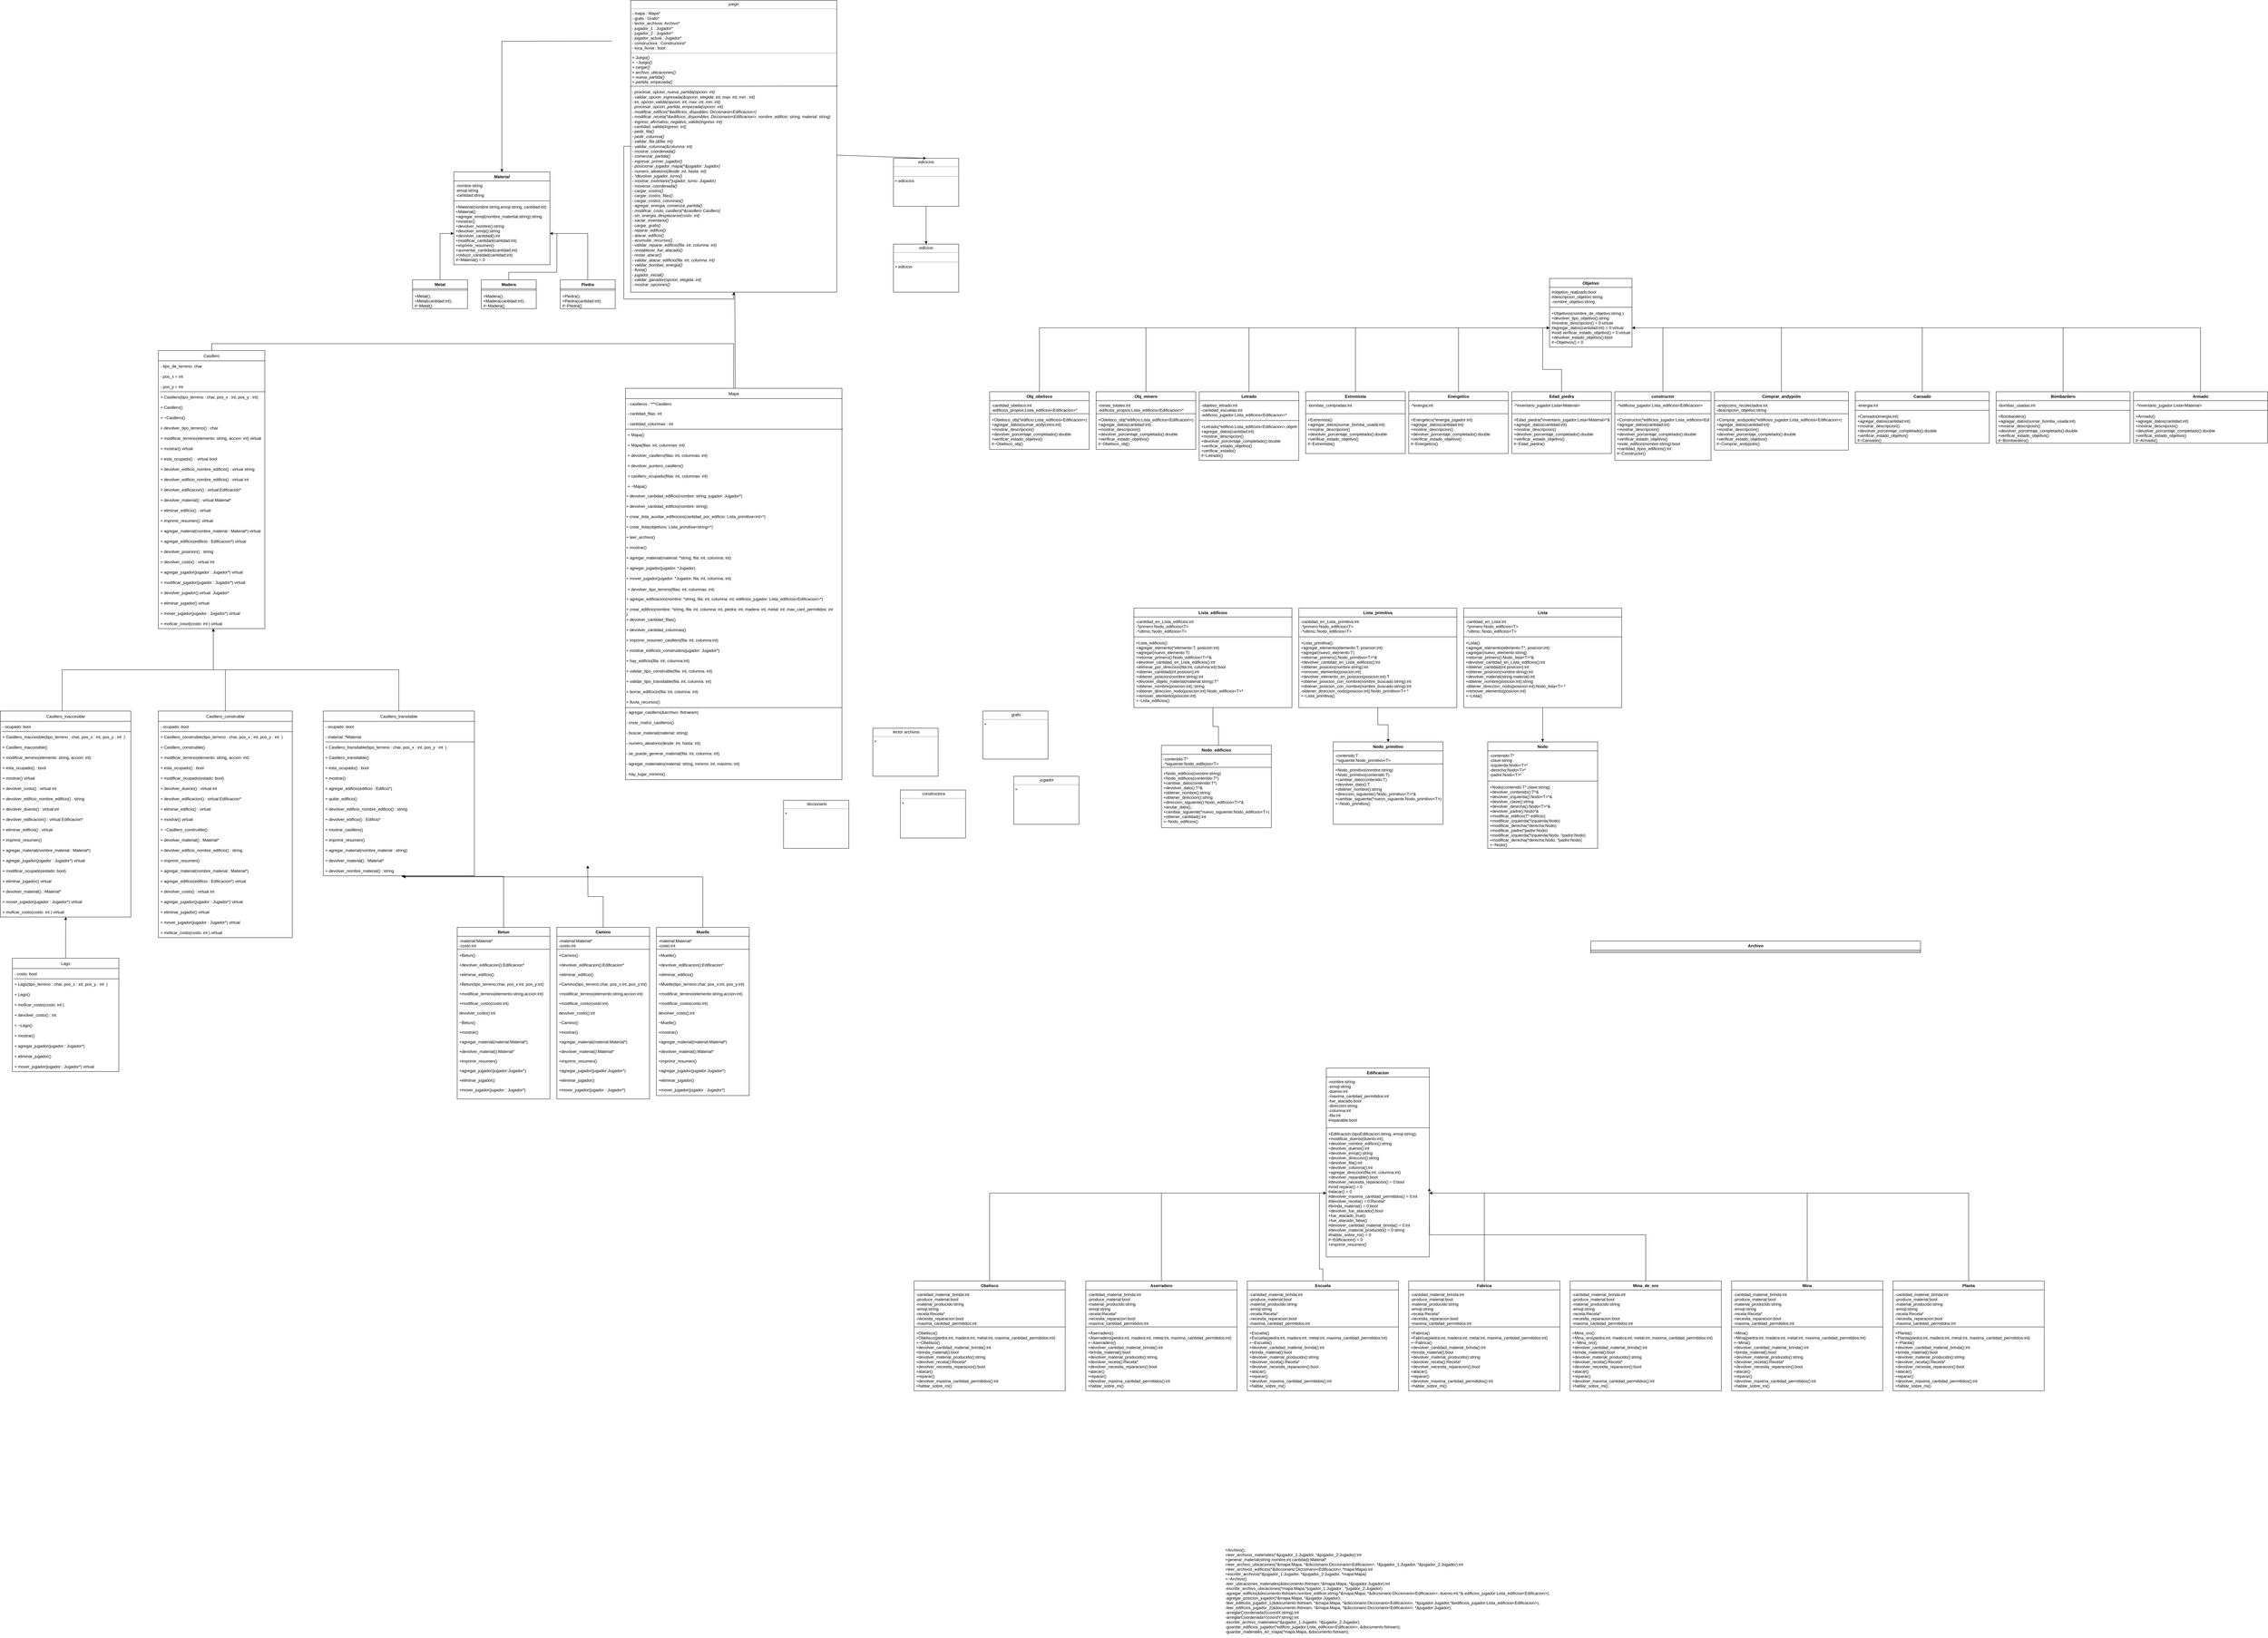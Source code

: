 <mxfile version="15.8.2" type="github">
  <diagram name="Page-1" id="c4acf3e9-155e-7222-9cf6-157b1a14988f">
    <mxGraphModel dx="2757" dy="4060" grid="1" gridSize="10" guides="1" tooltips="1" connect="1" arrows="1" fold="1" page="1" pageScale="1" pageWidth="850" pageHeight="1100" background="none" math="0" shadow="0">
      <root>
        <mxCell id="0" />
        <mxCell id="1" parent="0" />
        <mxCell id="mdNmDBwhIQSw67K94APl-1" value="&lt;p style=&quot;margin: 0px ; margin-top: 4px ; text-align: center&quot;&gt;&lt;i&gt;edicicio&lt;/i&gt;&lt;/p&gt;&lt;hr size=&quot;1&quot;&gt;&lt;p style=&quot;margin: 0px ; margin-left: 4px&quot;&gt;&lt;br&gt;&lt;/p&gt;&lt;hr size=&quot;1&quot;&gt;&lt;p style=&quot;margin: 0px ; margin-left: 4px&quot;&gt;+&amp;nbsp;&lt;i style=&quot;text-align: center&quot;&gt;edicicio&lt;/i&gt;&lt;/p&gt;" style="verticalAlign=top;align=left;overflow=fill;fontSize=12;fontFamily=Helvetica;html=1;rounded=0;shadow=0;comic=0;labelBackgroundColor=none;strokeWidth=1" parent="1" vertex="1">
          <mxGeometry x="1380" y="-2200" width="190" height="140" as="geometry" />
        </mxCell>
        <mxCell id="2" style="edgeStyle=none;html=1;entryX=0.5;entryY=0;entryDx=0;entryDy=0;" parent="1" source="mdNmDBwhIQSw67K94APl-2" target="mdNmDBwhIQSw67K94APl-1" edge="1">
          <mxGeometry relative="1" as="geometry">
            <mxPoint x="335" y="-2200" as="targetPoint" />
          </mxGeometry>
        </mxCell>
        <mxCell id="mdNmDBwhIQSw67K94APl-2" value="&lt;p style=&quot;margin: 0px ; margin-top: 4px ; text-align: center&quot;&gt;&lt;i&gt;edicicios&lt;/i&gt;&lt;/p&gt;&lt;hr size=&quot;1&quot;&gt;&lt;p style=&quot;margin: 0px ; margin-left: 4px&quot;&gt;&lt;br&gt;&lt;/p&gt;&lt;hr size=&quot;1&quot;&gt;&lt;p style=&quot;margin: 0px ; margin-left: 4px&quot;&gt;+&amp;nbsp;&lt;i style=&quot;text-align: center&quot;&gt;edicicios&lt;/i&gt;&lt;/p&gt;" style="verticalAlign=top;align=left;overflow=fill;fontSize=12;fontFamily=Helvetica;html=1;rounded=0;shadow=0;comic=0;labelBackgroundColor=none;strokeWidth=1" parent="1" vertex="1">
          <mxGeometry x="1380" y="-2450" width="190" height="140" as="geometry" />
        </mxCell>
        <mxCell id="mdNmDBwhIQSw67K94APl-6" style="edgeStyle=orthogonalEdgeStyle;rounded=0;orthogonalLoop=1;jettySize=auto;html=1;entryX=0.5;entryY=0;entryDx=0;entryDy=0;" parent="1" target="jmU9bc1wFDLhGZCsAq8T-42" edge="1">
          <mxGeometry relative="1" as="geometry">
            <mxPoint x="560" y="-2791.429" as="sourcePoint" />
            <mxPoint x="285" y="-2430" as="targetPoint" />
          </mxGeometry>
        </mxCell>
        <mxCell id="3" style="edgeStyle=none;html=1;entryX=0.5;entryY=0;entryDx=0;entryDy=0;" parent="1" source="mdNmDBwhIQSw67K94APl-7" target="mdNmDBwhIQSw67K94APl-2" edge="1">
          <mxGeometry relative="1" as="geometry">
            <Array as="points">
              <mxPoint x="1195" y="-2460" />
            </Array>
          </mxGeometry>
        </mxCell>
        <mxCell id="4" style="edgeStyle=none;html=1;" parent="1" source="mdNmDBwhIQSw67K94APl-7" edge="1">
          <mxGeometry relative="1" as="geometry">
            <mxPoint x="920" y="-1764" as="targetPoint" />
          </mxGeometry>
        </mxCell>
        <mxCell id="mdNmDBwhIQSw67K94APl-7" value="&lt;p style=&quot;margin: 0px ; margin-top: 4px ; text-align: center&quot;&gt;&lt;i&gt;juego&lt;/i&gt;&lt;/p&gt;&lt;hr size=&quot;1&quot;&gt;&lt;p style=&quot;margin: 0px ; margin-left: 4px&quot;&gt;- mapa : Mapa*&lt;/p&gt;&lt;p style=&quot;margin: 0px ; margin-left: 4px&quot;&gt;- grafo : Grafo*&lt;/p&gt;&lt;p style=&quot;margin: 0px ; margin-left: 4px&quot;&gt;- lector_archivos: Archivo*&lt;/p&gt;&lt;p style=&quot;margin: 0px ; margin-left: 4px&quot;&gt;- jugador_1 : Jugador*&lt;/p&gt;&lt;p style=&quot;margin: 0px ; margin-left: 4px&quot;&gt;- jugador_2 : Jugador*&lt;/p&gt;&lt;p style=&quot;margin: 0px ; margin-left: 4px&quot;&gt;- jugador_actual : Jugador*&lt;/p&gt;&lt;p style=&quot;margin: 0px ; margin-left: 4px&quot;&gt;- constructora : Constructora*&lt;/p&gt;&lt;p style=&quot;margin: 0px ; margin-left: 4px&quot;&gt;- toca_lluvia : bool&lt;/p&gt;&lt;hr size=&quot;1&quot;&gt;&lt;p style=&quot;margin: 0px ; margin-left: 4px&quot;&gt;+ J&lt;i style=&quot;text-align: center&quot;&gt;uego()&lt;/i&gt;&lt;/p&gt;&lt;p style=&quot;margin: 0px ; margin-left: 4px&quot;&gt;&lt;i style=&quot;text-align: center&quot;&gt;+ ~Juego()&lt;/i&gt;&lt;/p&gt;&lt;p style=&quot;margin: 0px ; margin-left: 4px&quot;&gt;&lt;i style=&quot;text-align: center&quot;&gt;+ cargar()&lt;/i&gt;&lt;/p&gt;&lt;p style=&quot;margin: 0px ; margin-left: 4px&quot;&gt;&lt;i style=&quot;text-align: center&quot;&gt;+ archivo_ubicaciones()&lt;/i&gt;&lt;/p&gt;&lt;p style=&quot;margin: 0px ; margin-left: 4px&quot;&gt;&lt;i style=&quot;text-align: center&quot;&gt;+ nueva_partida()&lt;/i&gt;&lt;/p&gt;&lt;p style=&quot;margin: 0px ; margin-left: 4px&quot;&gt;&lt;i style=&quot;text-align: center&quot;&gt;+ partida_empezada()&lt;/i&gt;&lt;/p&gt;&lt;p style=&quot;margin: 0px ; margin-left: 4px&quot;&gt;&lt;i style=&quot;text-align: center&quot;&gt;&lt;br&gt;&lt;/i&gt;&lt;/p&gt;&lt;p style=&quot;margin: 0px ; margin-left: 4px&quot;&gt;&lt;i style=&quot;text-align: center&quot;&gt;- procesar_opcion_nueva_partida(opcion: int)&lt;/i&gt;&lt;/p&gt;&lt;p style=&quot;margin: 0px ; margin-left: 4px&quot;&gt;&lt;i style=&quot;text-align: center&quot;&gt;- validar_opcion_ingresada(&amp;amp;opcion_elegida: int, max: int, min : int)&lt;/i&gt;&lt;/p&gt;&lt;p style=&quot;margin: 0px ; margin-left: 4px&quot;&gt;&lt;i style=&quot;text-align: center&quot;&gt;- es_opcion_valida(opcion: int, max: int, min: int)&lt;/i&gt;&lt;/p&gt;&lt;p style=&quot;margin: 0px ; margin-left: 4px&quot;&gt;&lt;i style=&quot;text-align: center&quot;&gt;- procesar_opcion_partida_empezada(opcion: int)&lt;/i&gt;&lt;/p&gt;&lt;p style=&quot;margin: 0px ; margin-left: 4px&quot;&gt;&lt;i style=&quot;text-align: center&quot;&gt;- modificar_edificio(*&amp;amp;edificios_dispoibles: Diccionario&amp;lt;Edificacion&amp;gt;)&lt;/i&gt;&lt;/p&gt;&lt;p style=&quot;margin: 0px ; margin-left: 4px&quot;&gt;&lt;i style=&quot;text-align: center&quot;&gt;- modificar_receta(*&amp;amp;edificios_disponibles: Diccionario&amp;lt;Edificacion&amp;gt;, nombre_edificio: string, material: string)&lt;/i&gt;&lt;/p&gt;&lt;p style=&quot;margin: 0px ; margin-left: 4px&quot;&gt;&lt;i style=&quot;text-align: center&quot;&gt;- ingreso_afirmativo_negativo_valido(ingreso: int)&lt;/i&gt;&lt;/p&gt;&lt;p style=&quot;margin: 0px ; margin-left: 4px&quot;&gt;&lt;i style=&quot;text-align: center&quot;&gt;- cantidad_valida(ingreso: int)&lt;/i&gt;&lt;/p&gt;&lt;p style=&quot;margin: 0px ; margin-left: 4px&quot;&gt;&lt;i style=&quot;text-align: center&quot;&gt;- pedir_fila()&lt;/i&gt;&lt;/p&gt;&lt;p style=&quot;margin: 0px ; margin-left: 4px&quot;&gt;&lt;i style=&quot;text-align: center&quot;&gt;- pedir_columna()&lt;/i&gt;&lt;/p&gt;&lt;p style=&quot;margin: 0px ; margin-left: 4px&quot;&gt;&lt;i style=&quot;text-align: center&quot;&gt;- validar_fila (&amp;amp;fila: int)&lt;/i&gt;&lt;/p&gt;&lt;p style=&quot;margin: 0px ; margin-left: 4px&quot;&gt;&lt;i style=&quot;text-align: center&quot;&gt;- validar_columna(&amp;amp;columna: int)&lt;/i&gt;&lt;/p&gt;&lt;p style=&quot;margin: 0px ; margin-left: 4px&quot;&gt;&lt;i style=&quot;text-align: center&quot;&gt;- mostrar_coordenada()&lt;/i&gt;&lt;/p&gt;&lt;p style=&quot;margin: 0px ; margin-left: 4px&quot;&gt;&lt;i style=&quot;text-align: center&quot;&gt;- comenzar_partida()&lt;/i&gt;&lt;/p&gt;&lt;p style=&quot;margin: 0px ; margin-left: 4px&quot;&gt;&lt;i style=&quot;text-align: center&quot;&gt;- ingresar_primer_jugador()&lt;/i&gt;&lt;/p&gt;&lt;p style=&quot;margin: 0px ; margin-left: 4px&quot;&gt;&lt;i style=&quot;text-align: center&quot;&gt;- posicionar_jugador_mapa(*&amp;amp;jugador: Jugador)&lt;/i&gt;&lt;/p&gt;&lt;p style=&quot;margin: 0px ; margin-left: 4px&quot;&gt;&lt;i style=&quot;text-align: center&quot;&gt;- numero_aleatorio(desde: int, hasta: int)&lt;/i&gt;&lt;/p&gt;&lt;p style=&quot;margin: 0px ; margin-left: 4px&quot;&gt;&lt;i style=&quot;text-align: center&quot;&gt;- *devolver_jugador_turno()&lt;/i&gt;&lt;/p&gt;&lt;p style=&quot;margin: 0px ; margin-left: 4px&quot;&gt;&lt;i style=&quot;text-align: center&quot;&gt;- mostrar_inventario(*jugador_turno: Jugador)&lt;/i&gt;&lt;/p&gt;&lt;p style=&quot;margin: 0px ; margin-left: 4px&quot;&gt;&lt;i style=&quot;text-align: center&quot;&gt;- moverse_coordenada()&lt;/i&gt;&lt;/p&gt;&lt;p style=&quot;margin: 0px ; margin-left: 4px&quot;&gt;&lt;i style=&quot;text-align: center&quot;&gt;- cargar_costos()&lt;/i&gt;&lt;/p&gt;&lt;p style=&quot;margin: 0px ; margin-left: 4px&quot;&gt;&lt;i style=&quot;text-align: center&quot;&gt;- cargar_costos_filas()&lt;/i&gt;&lt;/p&gt;&lt;p style=&quot;margin: 0px ; margin-left: 4px&quot;&gt;&lt;i style=&quot;text-align: center&quot;&gt;- cargar_costos_columnas()&lt;/i&gt;&lt;/p&gt;&lt;p style=&quot;margin: 0px ; margin-left: 4px&quot;&gt;&lt;i style=&quot;text-align: center&quot;&gt;- agregar_energia_comienza_paritda()&lt;/i&gt;&lt;/p&gt;&lt;p style=&quot;margin: 0px ; margin-left: 4px&quot;&gt;&lt;i style=&quot;text-align: center&quot;&gt;- modificar_costo_casillero(*&amp;amp;casillero Casillero)&lt;/i&gt;&lt;/p&gt;&lt;p style=&quot;margin: 0px ; margin-left: 4px&quot;&gt;&lt;i style=&quot;text-align: center&quot;&gt;- sin_energia_desplazarse(costo: int)&lt;/i&gt;&lt;/p&gt;&lt;p style=&quot;margin: 0px ; margin-left: 4px&quot;&gt;&lt;i style=&quot;text-align: center&quot;&gt;- vaciar_inventario()&lt;/i&gt;&lt;/p&gt;&lt;p style=&quot;margin: 0px ; margin-left: 4px&quot;&gt;&lt;i style=&quot;text-align: center&quot;&gt;- cargar_grafo()&lt;/i&gt;&lt;/p&gt;&lt;p style=&quot;margin: 0px ; margin-left: 4px&quot;&gt;&lt;i style=&quot;text-align: center&quot;&gt;- reparar_edificio()&lt;/i&gt;&lt;/p&gt;&lt;p style=&quot;margin: 0px ; margin-left: 4px&quot;&gt;&lt;i style=&quot;text-align: center&quot;&gt;- atacar_edificio()&lt;/i&gt;&lt;/p&gt;&lt;p style=&quot;margin: 0px ; margin-left: 4px&quot;&gt;&lt;i style=&quot;text-align: center&quot;&gt;- acumular_recursos()&lt;/i&gt;&lt;/p&gt;&lt;p style=&quot;margin: 0px ; margin-left: 4px&quot;&gt;&lt;i style=&quot;text-align: center&quot;&gt;- validar_reparar_edificio(fila: int, columna: int)&lt;/i&gt;&lt;/p&gt;&lt;p style=&quot;margin: 0px ; margin-left: 4px&quot;&gt;&lt;i style=&quot;text-align: center&quot;&gt;- restablecer_fue_atacado()&lt;/i&gt;&lt;/p&gt;&lt;p style=&quot;margin: 0px ; margin-left: 4px&quot;&gt;&lt;i style=&quot;text-align: center&quot;&gt;- restar_atacar()&lt;/i&gt;&lt;/p&gt;&lt;p style=&quot;margin: 0px ; margin-left: 4px&quot;&gt;&lt;i style=&quot;text-align: center&quot;&gt;- validar_atacar_edificio(fila: int, columna: int)&lt;/i&gt;&lt;/p&gt;&lt;p style=&quot;margin: 0px ; margin-left: 4px&quot;&gt;&lt;i style=&quot;text-align: center&quot;&gt;- validar_bombas_energia()&lt;/i&gt;&lt;/p&gt;&lt;p style=&quot;margin: 0px ; margin-left: 4px&quot;&gt;&lt;i style=&quot;text-align: center&quot;&gt;- lluvia()&lt;/i&gt;&lt;/p&gt;&lt;p style=&quot;margin: 0px ; margin-left: 4px&quot;&gt;&lt;i style=&quot;text-align: center&quot;&gt;- jugador_inicial()&lt;/i&gt;&lt;/p&gt;&lt;p style=&quot;margin: 0px ; margin-left: 4px&quot;&gt;&lt;i style=&quot;text-align: center&quot;&gt;- validar_ganador(opcion_elegida: int)&lt;/i&gt;&lt;/p&gt;&lt;p style=&quot;margin: 0px ; margin-left: 4px&quot;&gt;&lt;i style=&quot;text-align: center&quot;&gt;- mostrar_opciones()&lt;/i&gt;&lt;/p&gt;&lt;p style=&quot;text-align: center ; margin: 0px 0px 0px 4px&quot;&gt;&lt;br&gt;&lt;/p&gt;" style="verticalAlign=top;align=left;overflow=fill;fontSize=12;fontFamily=Helvetica;html=1;rounded=0;shadow=0;comic=0;labelBackgroundColor=none;strokeWidth=1" parent="1" vertex="1">
          <mxGeometry x="615" y="-2910" width="600" height="850" as="geometry" />
        </mxCell>
        <mxCell id="vsp3Xg3IRD6YJCFwqntf-6" value="&lt;p style=&quot;margin: 0px ; margin-top: 4px ; text-align: center&quot;&gt;&lt;/p&gt;&lt;p style=&quot;text-align: center ; margin: 0px 0px 0px 4px&quot;&gt;grafo&lt;/p&gt;&lt;hr size=&quot;1&quot;&gt;&lt;p style=&quot;margin: 0px ; margin-left: 4px&quot;&gt;+&amp;nbsp;&lt;/p&gt;" style="verticalAlign=top;align=left;overflow=fill;fontSize=12;fontFamily=Helvetica;html=1;rounded=0;shadow=0;comic=0;labelBackgroundColor=none;strokeWidth=1" vertex="1" parent="1">
          <mxGeometry x="1640" y="-840" width="190" height="140" as="geometry" />
        </mxCell>
        <mxCell id="vsp3Xg3IRD6YJCFwqntf-7" value="&lt;p style=&quot;margin: 0px ; margin-top: 4px ; text-align: center&quot;&gt;&lt;/p&gt;&lt;p style=&quot;text-align: center ; margin: 0px 0px 0px 4px&quot;&gt;lector archivos&lt;/p&gt;&lt;hr size=&quot;1&quot;&gt;&lt;p style=&quot;margin: 0px ; margin-left: 4px&quot;&gt;+&amp;nbsp;&lt;/p&gt;" style="verticalAlign=top;align=left;overflow=fill;fontSize=12;fontFamily=Helvetica;html=1;rounded=0;shadow=0;comic=0;labelBackgroundColor=none;strokeWidth=1" vertex="1" parent="1">
          <mxGeometry x="1320" y="-790" width="190" height="140" as="geometry" />
        </mxCell>
        <mxCell id="vsp3Xg3IRD6YJCFwqntf-8" value="&lt;p style=&quot;margin: 0px ; margin-top: 4px ; text-align: center&quot;&gt;&lt;/p&gt;&lt;p style=&quot;text-align: center ; margin: 0px 0px 0px 4px&quot;&gt;diccionario&lt;/p&gt;&lt;hr size=&quot;1&quot;&gt;&lt;p style=&quot;margin: 0px ; margin-left: 4px&quot;&gt;+&amp;nbsp;&lt;/p&gt;" style="verticalAlign=top;align=left;overflow=fill;fontSize=12;fontFamily=Helvetica;html=1;rounded=0;shadow=0;comic=0;labelBackgroundColor=none;strokeWidth=1" vertex="1" parent="1">
          <mxGeometry x="1060" y="-580" width="190" height="140" as="geometry" />
        </mxCell>
        <mxCell id="vsp3Xg3IRD6YJCFwqntf-11" value="&lt;p style=&quot;margin: 0px ; margin-top: 4px ; text-align: center&quot;&gt;&lt;/p&gt;&lt;p style=&quot;text-align: center ; margin: 0px 0px 0px 4px&quot;&gt;&lt;i&gt;jugador&lt;/i&gt;&lt;/p&gt;&lt;hr size=&quot;1&quot;&gt;&lt;p style=&quot;margin: 0px ; margin-left: 4px&quot;&gt;+&amp;nbsp;&lt;/p&gt;" style="verticalAlign=top;align=left;overflow=fill;fontSize=12;fontFamily=Helvetica;html=1;rounded=0;shadow=0;comic=0;labelBackgroundColor=none;strokeWidth=1" vertex="1" parent="1">
          <mxGeometry x="1730" y="-650" width="190" height="140" as="geometry" />
        </mxCell>
        <mxCell id="vsp3Xg3IRD6YJCFwqntf-13" value="&lt;p style=&quot;margin: 0px ; margin-top: 4px ; text-align: center&quot;&gt;&lt;/p&gt;&lt;p style=&quot;text-align: center ; margin: 0px 0px 0px 4px&quot;&gt;constructora&lt;/p&gt;&lt;hr size=&quot;1&quot;&gt;&lt;p style=&quot;margin: 0px ; margin-left: 4px&quot;&gt;+&amp;nbsp;&lt;/p&gt;" style="verticalAlign=top;align=left;overflow=fill;fontSize=12;fontFamily=Helvetica;html=1;rounded=0;shadow=0;comic=0;labelBackgroundColor=none;strokeWidth=1" vertex="1" parent="1">
          <mxGeometry x="1400" y="-610" width="190" height="140" as="geometry" />
        </mxCell>
        <mxCell id="vsp3Xg3IRD6YJCFwqntf-35" style="edgeStyle=orthogonalEdgeStyle;rounded=0;orthogonalLoop=1;jettySize=auto;html=1;entryX=0.5;entryY=0;entryDx=0;entryDy=0;endArrow=none;endFill=0;exitX=0.5;exitY=0;exitDx=0;exitDy=0;" edge="1" parent="1" source="vsp3Xg3IRD6YJCFwqntf-36" target="vsp3Xg3IRD6YJCFwqntf-66">
          <mxGeometry relative="1" as="geometry" />
        </mxCell>
        <mxCell id="vsp3Xg3IRD6YJCFwqntf-36" value="Mapa" style="swimlane;fontStyle=0;childLayout=stackLayout;horizontal=1;startSize=30;horizontalStack=0;resizeParent=1;resizeParentMax=0;resizeLast=0;collapsible=1;marginBottom=0;" vertex="1" parent="1">
          <mxGeometry x="600" y="-1780" width="630" height="1140" as="geometry" />
        </mxCell>
        <mxCell id="vsp3Xg3IRD6YJCFwqntf-37" value="- casilleros : ***Casillero " style="text;strokeColor=none;fillColor=none;align=left;verticalAlign=middle;spacingLeft=4;spacingRight=4;overflow=hidden;points=[[0,0.5],[1,0.5]];portConstraint=eastwest;rotatable=0;" vertex="1" parent="vsp3Xg3IRD6YJCFwqntf-36">
          <mxGeometry y="30" width="630" height="30" as="geometry" />
        </mxCell>
        <mxCell id="vsp3Xg3IRD6YJCFwqntf-38" value="&amp;nbsp;- cantidad_filas: int" style="text;whiteSpace=wrap;html=1;" vertex="1" parent="vsp3Xg3IRD6YJCFwqntf-36">
          <mxGeometry y="60" width="630" height="30" as="geometry" />
        </mxCell>
        <mxCell id="vsp3Xg3IRD6YJCFwqntf-39" value="&amp;nbsp;- cantidad_columnas : int" style="text;whiteSpace=wrap;html=1;" vertex="1" parent="vsp3Xg3IRD6YJCFwqntf-36">
          <mxGeometry y="90" width="630" height="30" as="geometry" />
        </mxCell>
        <mxCell id="vsp3Xg3IRD6YJCFwqntf-40" value="+ Mapa()" style="text;strokeColor=none;fillColor=none;align=left;verticalAlign=middle;spacingLeft=4;spacingRight=4;overflow=hidden;points=[[0,0.5],[1,0.5]];portConstraint=eastwest;rotatable=0;" vertex="1" parent="vsp3Xg3IRD6YJCFwqntf-36">
          <mxGeometry y="120" width="630" height="30" as="geometry" />
        </mxCell>
        <mxCell id="vsp3Xg3IRD6YJCFwqntf-41" value="" style="endArrow=none;html=1;rounded=0;entryX=1.005;entryY=-0.033;entryDx=0;entryDy=0;entryPerimeter=0;" edge="1" parent="vsp3Xg3IRD6YJCFwqntf-36" target="vsp3Xg3IRD6YJCFwqntf-40">
          <mxGeometry width="50" height="50" relative="1" as="geometry">
            <mxPoint y="119" as="sourcePoint" />
            <mxPoint x="139.44" y="60.16" as="targetPoint" />
            <Array as="points">
              <mxPoint x="180" y="119" />
            </Array>
          </mxGeometry>
        </mxCell>
        <mxCell id="vsp3Xg3IRD6YJCFwqntf-158" value="+ Mapa(filas: int, columnas: int)" style="text;strokeColor=none;fillColor=none;align=left;verticalAlign=middle;spacingLeft=4;spacingRight=4;overflow=hidden;points=[[0,0.5],[1,0.5]];portConstraint=eastwest;rotatable=0;" vertex="1" parent="vsp3Xg3IRD6YJCFwqntf-36">
          <mxGeometry y="150" width="630" height="30" as="geometry" />
        </mxCell>
        <mxCell id="vsp3Xg3IRD6YJCFwqntf-159" value="+ devolver_casillero(filas: int, columnas: int)" style="text;strokeColor=none;fillColor=none;align=left;verticalAlign=middle;spacingLeft=4;spacingRight=4;overflow=hidden;points=[[0,0.5],[1,0.5]];portConstraint=eastwest;rotatable=0;" vertex="1" parent="vsp3Xg3IRD6YJCFwqntf-36">
          <mxGeometry y="180" width="630" height="30" as="geometry" />
        </mxCell>
        <mxCell id="vsp3Xg3IRD6YJCFwqntf-160" value="+ devolver_puntero_casillero()" style="text;strokeColor=none;fillColor=none;align=left;verticalAlign=middle;spacingLeft=4;spacingRight=4;overflow=hidden;points=[[0,0.5],[1,0.5]];portConstraint=eastwest;rotatable=0;" vertex="1" parent="vsp3Xg3IRD6YJCFwqntf-36">
          <mxGeometry y="210" width="630" height="30" as="geometry" />
        </mxCell>
        <mxCell id="vsp3Xg3IRD6YJCFwqntf-162" value="+ casillero_ocupado(filas: int, columnas: int)" style="text;strokeColor=none;fillColor=none;align=left;verticalAlign=middle;spacingLeft=4;spacingRight=4;overflow=hidden;points=[[0,0.5],[1,0.5]];portConstraint=eastwest;rotatable=0;" vertex="1" parent="vsp3Xg3IRD6YJCFwqntf-36">
          <mxGeometry y="240" width="630" height="30" as="geometry" />
        </mxCell>
        <mxCell id="vsp3Xg3IRD6YJCFwqntf-157" value="+ ~Mapa()" style="text;strokeColor=none;fillColor=none;align=left;verticalAlign=middle;spacingLeft=4;spacingRight=4;overflow=hidden;points=[[0,0.5],[1,0.5]];portConstraint=eastwest;rotatable=0;" vertex="1" parent="vsp3Xg3IRD6YJCFwqntf-36">
          <mxGeometry y="270" width="630" height="30" as="geometry" />
        </mxCell>
        <mxCell id="vsp3Xg3IRD6YJCFwqntf-163" value="+ devolver_cantidad_edificio(nombre: string, jugador: Jugador*)" style="text;whiteSpace=wrap;html=1;" vertex="1" parent="vsp3Xg3IRD6YJCFwqntf-36">
          <mxGeometry y="300" width="630" height="30" as="geometry" />
        </mxCell>
        <mxCell id="vsp3Xg3IRD6YJCFwqntf-164" value="+ devolver_cantidad_edificio(nombre: string)" style="text;whiteSpace=wrap;html=1;" vertex="1" parent="vsp3Xg3IRD6YJCFwqntf-36">
          <mxGeometry y="330" width="630" height="30" as="geometry" />
        </mxCell>
        <mxCell id="vsp3Xg3IRD6YJCFwqntf-42" value="+ crear_lista_auxiliar_edificicios(cantidad_por_edificio: Lista_primitiva&amp;lt;int&amp;gt;*)&amp;nbsp;" style="text;whiteSpace=wrap;html=1;" vertex="1" parent="vsp3Xg3IRD6YJCFwqntf-36">
          <mxGeometry y="360" width="630" height="30" as="geometry" />
        </mxCell>
        <mxCell id="vsp3Xg3IRD6YJCFwqntf-166" value="+ crear_lista(objetivos: Lista_primitiva&amp;lt;string&amp;gt;*)&amp;nbsp;" style="text;whiteSpace=wrap;html=1;" vertex="1" parent="vsp3Xg3IRD6YJCFwqntf-36">
          <mxGeometry y="390" width="630" height="30" as="geometry" />
        </mxCell>
        <mxCell id="vsp3Xg3IRD6YJCFwqntf-165" value="+ leer_archivo()&amp;nbsp;" style="text;whiteSpace=wrap;html=1;" vertex="1" parent="vsp3Xg3IRD6YJCFwqntf-36">
          <mxGeometry y="420" width="630" height="30" as="geometry" />
        </mxCell>
        <mxCell id="vsp3Xg3IRD6YJCFwqntf-47" value="+ mostrar()" style="text;whiteSpace=wrap;html=1;" vertex="1" parent="vsp3Xg3IRD6YJCFwqntf-36">
          <mxGeometry y="450" width="630" height="30" as="geometry" />
        </mxCell>
        <mxCell id="vsp3Xg3IRD6YJCFwqntf-43" value="+ agregar_material(material: *string, fila: int, columna: int)" style="text;whiteSpace=wrap;html=1;" vertex="1" parent="vsp3Xg3IRD6YJCFwqntf-36">
          <mxGeometry y="480" width="630" height="30" as="geometry" />
        </mxCell>
        <mxCell id="vsp3Xg3IRD6YJCFwqntf-167" value="+ agregar_jugador(jugador: *Jugador)" style="text;whiteSpace=wrap;html=1;" vertex="1" parent="vsp3Xg3IRD6YJCFwqntf-36">
          <mxGeometry y="510" width="630" height="30" as="geometry" />
        </mxCell>
        <mxCell id="vsp3Xg3IRD6YJCFwqntf-168" value="+ mover_jugador(jugador: *Jugador, fila: int, columna: int)" style="text;whiteSpace=wrap;html=1;" vertex="1" parent="vsp3Xg3IRD6YJCFwqntf-36">
          <mxGeometry y="540" width="630" height="30" as="geometry" />
        </mxCell>
        <mxCell id="vsp3Xg3IRD6YJCFwqntf-169" value="+ devolver_tipo_terreno(filas: int, columnas: int)" style="text;strokeColor=none;fillColor=none;align=left;verticalAlign=middle;spacingLeft=4;spacingRight=4;overflow=hidden;points=[[0,0.5],[1,0.5]];portConstraint=eastwest;rotatable=0;" vertex="1" parent="vsp3Xg3IRD6YJCFwqntf-36">
          <mxGeometry y="570" width="630" height="30" as="geometry" />
        </mxCell>
        <mxCell id="vsp3Xg3IRD6YJCFwqntf-44" value="+ agregar_edificacion(nombre: *string, fila: int, columna: int, edificios_jugador: Lista_edificios&amp;lt;Edificacion&amp;gt;*)" style="text;whiteSpace=wrap;html=1;" vertex="1" parent="vsp3Xg3IRD6YJCFwqntf-36">
          <mxGeometry y="600" width="630" height="30" as="geometry" />
        </mxCell>
        <mxCell id="vsp3Xg3IRD6YJCFwqntf-170" value="+ crear_edificio(nombre: *string, fila: int, columna: int, piedra: int, madera: int, metal: int ,max_cant_permitidos: int&lt;br&gt;)" style="text;whiteSpace=wrap;html=1;" vertex="1" parent="vsp3Xg3IRD6YJCFwqntf-36">
          <mxGeometry y="630" width="630" height="30" as="geometry" />
        </mxCell>
        <mxCell id="vsp3Xg3IRD6YJCFwqntf-50" value="+ devolver_cantidad_filas()" style="text;whiteSpace=wrap;html=1;" vertex="1" parent="vsp3Xg3IRD6YJCFwqntf-36">
          <mxGeometry y="660" width="630" height="30" as="geometry" />
        </mxCell>
        <mxCell id="vsp3Xg3IRD6YJCFwqntf-51" value="+ devolver_cantidad_columnas()" style="text;whiteSpace=wrap;html=1;" vertex="1" parent="vsp3Xg3IRD6YJCFwqntf-36">
          <mxGeometry y="690" width="630" height="30" as="geometry" />
        </mxCell>
        <mxCell id="vsp3Xg3IRD6YJCFwqntf-54" value="+ imprimir_resumen_casillero(fila: int, columna:int)" style="text;whiteSpace=wrap;html=1;" vertex="1" parent="vsp3Xg3IRD6YJCFwqntf-36">
          <mxGeometry y="720" width="630" height="30" as="geometry" />
        </mxCell>
        <mxCell id="vsp3Xg3IRD6YJCFwqntf-46" value="+ mostrar_edificios_construidos(jugador: Jugador*)" style="text;whiteSpace=wrap;html=1;" vertex="1" parent="vsp3Xg3IRD6YJCFwqntf-36">
          <mxGeometry y="750" width="630" height="30" as="geometry" />
        </mxCell>
        <mxCell id="vsp3Xg3IRD6YJCFwqntf-56" value="+ hay_edificio(fila: int, columna:int)" style="text;whiteSpace=wrap;html=1;" vertex="1" parent="vsp3Xg3IRD6YJCFwqntf-36">
          <mxGeometry y="780" width="630" height="30" as="geometry" />
        </mxCell>
        <mxCell id="vsp3Xg3IRD6YJCFwqntf-172" value="+ validar_tipo_construible(fila: int, columna: int)" style="text;whiteSpace=wrap;html=1;" vertex="1" parent="vsp3Xg3IRD6YJCFwqntf-36">
          <mxGeometry y="810" width="630" height="30" as="geometry" />
        </mxCell>
        <mxCell id="vsp3Xg3IRD6YJCFwqntf-171" value="+ validar_tipo_transitable(fila: int, columna: int)" style="text;whiteSpace=wrap;html=1;" vertex="1" parent="vsp3Xg3IRD6YJCFwqntf-36">
          <mxGeometry y="840" width="630" height="30" as="geometry" />
        </mxCell>
        <mxCell id="vsp3Xg3IRD6YJCFwqntf-45" value="+ borrar_edificicio(fila: int, columna: int)" style="text;whiteSpace=wrap;html=1;" vertex="1" parent="vsp3Xg3IRD6YJCFwqntf-36">
          <mxGeometry y="870" width="630" height="30" as="geometry" />
        </mxCell>
        <mxCell id="vsp3Xg3IRD6YJCFwqntf-55" value="+ lluvia_recursos()" style="text;whiteSpace=wrap;html=1;" vertex="1" parent="vsp3Xg3IRD6YJCFwqntf-36">
          <mxGeometry y="900" width="630" height="30" as="geometry" />
        </mxCell>
        <mxCell id="vsp3Xg3IRD6YJCFwqntf-58" value="- agregar_casillero(&amp;amp;archivo: ifstraeam)" style="text;whiteSpace=wrap;html=1;" vertex="1" parent="vsp3Xg3IRD6YJCFwqntf-36">
          <mxGeometry y="930" width="630" height="30" as="geometry" />
        </mxCell>
        <mxCell id="vsp3Xg3IRD6YJCFwqntf-59" value="- crear_matriz_casilleros()" style="text;whiteSpace=wrap;html=1;" vertex="1" parent="vsp3Xg3IRD6YJCFwqntf-36">
          <mxGeometry y="960" width="630" height="30" as="geometry" />
        </mxCell>
        <mxCell id="vsp3Xg3IRD6YJCFwqntf-173" value="- buscar_material(material: string)" style="text;whiteSpace=wrap;html=1;" vertex="1" parent="vsp3Xg3IRD6YJCFwqntf-36">
          <mxGeometry y="990" width="630" height="30" as="geometry" />
        </mxCell>
        <mxCell id="vsp3Xg3IRD6YJCFwqntf-61" value="- numero_aleatorio(desde: int, hasta: int)" style="text;whiteSpace=wrap;html=1;" vertex="1" parent="vsp3Xg3IRD6YJCFwqntf-36">
          <mxGeometry y="1020" width="630" height="30" as="geometry" />
        </mxCell>
        <mxCell id="vsp3Xg3IRD6YJCFwqntf-175" value="- se_puede_generar_material(fila: int, columna: int)" style="text;whiteSpace=wrap;html=1;" vertex="1" parent="vsp3Xg3IRD6YJCFwqntf-36">
          <mxGeometry y="1050" width="630" height="30" as="geometry" />
        </mxCell>
        <mxCell id="vsp3Xg3IRD6YJCFwqntf-60" value="- agregar_materiales(material: string, minimo: int, maximo: int)" style="text;whiteSpace=wrap;html=1;" vertex="1" parent="vsp3Xg3IRD6YJCFwqntf-36">
          <mxGeometry y="1080" width="630" height="30" as="geometry" />
        </mxCell>
        <mxCell id="vsp3Xg3IRD6YJCFwqntf-63" value="" style="endArrow=none;html=1;rounded=0;entryX=1;entryY=0;entryDx=0;entryDy=0;exitX=0;exitY=0;exitDx=0;exitDy=0;" edge="1" parent="vsp3Xg3IRD6YJCFwqntf-36" source="vsp3Xg3IRD6YJCFwqntf-58" target="vsp3Xg3IRD6YJCFwqntf-58">
          <mxGeometry width="50" height="50" relative="1" as="geometry">
            <mxPoint x="300" y="510" as="sourcePoint" />
            <mxPoint x="630" y="930" as="targetPoint" />
          </mxGeometry>
        </mxCell>
        <mxCell id="vsp3Xg3IRD6YJCFwqntf-64" value="- hay_lugar_minimo()" style="text;whiteSpace=wrap;html=1;" vertex="1" parent="vsp3Xg3IRD6YJCFwqntf-36">
          <mxGeometry y="1110" width="630" height="30" as="geometry" />
        </mxCell>
        <mxCell id="vsp3Xg3IRD6YJCFwqntf-66" value="Casillero" style="swimlane;fontStyle=2;childLayout=stackLayout;horizontal=1;startSize=30;horizontalStack=0;resizeParent=1;resizeParentMax=0;resizeLast=0;collapsible=1;marginBottom=0;" vertex="1" parent="1">
          <mxGeometry x="-760" y="-1890" width="310" height="810" as="geometry" />
        </mxCell>
        <mxCell id="vsp3Xg3IRD6YJCFwqntf-67" value="- tipo_de_terreno: char" style="text;strokeColor=none;fillColor=none;align=left;verticalAlign=middle;spacingLeft=4;spacingRight=4;overflow=hidden;points=[[0,0.5],[1,0.5]];portConstraint=eastwest;rotatable=0;" vertex="1" parent="vsp3Xg3IRD6YJCFwqntf-66">
          <mxGeometry y="30" width="310" height="30" as="geometry" />
        </mxCell>
        <mxCell id="vsp3Xg3IRD6YJCFwqntf-68" value="- pos_x = int" style="text;strokeColor=none;fillColor=none;align=left;verticalAlign=middle;spacingLeft=4;spacingRight=4;overflow=hidden;points=[[0,0.5],[1,0.5]];portConstraint=eastwest;rotatable=0;" vertex="1" parent="vsp3Xg3IRD6YJCFwqntf-66">
          <mxGeometry y="60" width="310" height="30" as="geometry" />
        </mxCell>
        <mxCell id="vsp3Xg3IRD6YJCFwqntf-69" value="- pos_y = int" style="text;strokeColor=none;fillColor=none;align=left;verticalAlign=middle;spacingLeft=4;spacingRight=4;overflow=hidden;points=[[0,0.5],[1,0.5]];portConstraint=eastwest;rotatable=0;" vertex="1" parent="vsp3Xg3IRD6YJCFwqntf-66">
          <mxGeometry y="90" width="310" height="30" as="geometry" />
        </mxCell>
        <mxCell id="vsp3Xg3IRD6YJCFwqntf-70" value="" style="endArrow=none;html=1;rounded=0;entryX=1.002;entryY=0;entryDx=0;entryDy=0;entryPerimeter=0;exitX=0.015;exitY=0;exitDx=0;exitDy=0;exitPerimeter=0;" edge="1" parent="vsp3Xg3IRD6YJCFwqntf-66" source="vsp3Xg3IRD6YJCFwqntf-71" target="vsp3Xg3IRD6YJCFwqntf-71">
          <mxGeometry width="50" height="50" relative="1" as="geometry">
            <mxPoint y="179" as="sourcePoint" />
            <mxPoint x="120" y="179" as="targetPoint" />
          </mxGeometry>
        </mxCell>
        <mxCell id="vsp3Xg3IRD6YJCFwqntf-71" value="+ Casillero(tipo_terreno : char, pos_x : int, pos_y : int)" style="text;strokeColor=none;fillColor=none;align=left;verticalAlign=middle;spacingLeft=4;spacingRight=4;overflow=hidden;points=[[0,0.5],[1,0.5]];portConstraint=eastwest;rotatable=0;" vertex="1" parent="vsp3Xg3IRD6YJCFwqntf-66">
          <mxGeometry y="120" width="310" height="30" as="geometry" />
        </mxCell>
        <mxCell id="vsp3Xg3IRD6YJCFwqntf-72" value="+ Casillero()" style="text;strokeColor=none;fillColor=none;align=left;verticalAlign=middle;spacingLeft=4;spacingRight=4;overflow=hidden;points=[[0,0.5],[1,0.5]];portConstraint=eastwest;rotatable=0;" vertex="1" parent="vsp3Xg3IRD6YJCFwqntf-66">
          <mxGeometry y="150" width="310" height="30" as="geometry" />
        </mxCell>
        <mxCell id="vsp3Xg3IRD6YJCFwqntf-73" value="+ ~Casillero()" style="text;strokeColor=none;fillColor=none;align=left;verticalAlign=middle;spacingLeft=4;spacingRight=4;overflow=hidden;points=[[0,0.5],[1,0.5]];portConstraint=eastwest;rotatable=0;" vertex="1" parent="vsp3Xg3IRD6YJCFwqntf-66">
          <mxGeometry y="180" width="310" height="30" as="geometry" />
        </mxCell>
        <mxCell id="vsp3Xg3IRD6YJCFwqntf-75" value="+ devolver_tipo_terreno() : char" style="text;strokeColor=none;fillColor=none;align=left;verticalAlign=middle;spacingLeft=4;spacingRight=4;overflow=hidden;points=[[0,0.5],[1,0.5]];portConstraint=eastwest;rotatable=0;" vertex="1" parent="vsp3Xg3IRD6YJCFwqntf-66">
          <mxGeometry y="210" width="310" height="30" as="geometry" />
        </mxCell>
        <mxCell id="vsp3Xg3IRD6YJCFwqntf-78" value="+ modificar_terreno(elemento: string, accion: int) virtual" style="text;strokeColor=none;fillColor=none;align=left;verticalAlign=middle;spacingLeft=4;spacingRight=4;overflow=hidden;points=[[0,0.5],[1,0.5]];portConstraint=eastwest;rotatable=0;" vertex="1" parent="vsp3Xg3IRD6YJCFwqntf-66">
          <mxGeometry y="240" width="310" height="30" as="geometry" />
        </mxCell>
        <mxCell id="vsp3Xg3IRD6YJCFwqntf-74" value="+ mostrar() virtual" style="text;strokeColor=none;fillColor=none;align=left;verticalAlign=middle;spacingLeft=4;spacingRight=4;overflow=hidden;points=[[0,0.5],[1,0.5]];portConstraint=eastwest;rotatable=0;" vertex="1" parent="vsp3Xg3IRD6YJCFwqntf-66">
          <mxGeometry y="270" width="310" height="30" as="geometry" />
        </mxCell>
        <mxCell id="vsp3Xg3IRD6YJCFwqntf-83" value="+ esta_ocupado() :  virtual bool" style="text;strokeColor=none;fillColor=none;align=left;verticalAlign=middle;spacingLeft=4;spacingRight=4;overflow=hidden;points=[[0,0.5],[1,0.5]];portConstraint=eastwest;rotatable=0;" vertex="1" parent="vsp3Xg3IRD6YJCFwqntf-66">
          <mxGeometry y="300" width="310" height="30" as="geometry" />
        </mxCell>
        <mxCell id="vsp3Xg3IRD6YJCFwqntf-81" value="+ devolver_edificio_nombre_edificio() : virtual string" style="text;strokeColor=none;fillColor=none;align=left;verticalAlign=middle;spacingLeft=4;spacingRight=4;overflow=hidden;points=[[0,0.5],[1,0.5]];portConstraint=eastwest;rotatable=0;" vertex="1" parent="vsp3Xg3IRD6YJCFwqntf-66">
          <mxGeometry y="330" width="310" height="30" as="geometry" />
        </mxCell>
        <mxCell id="vsp3Xg3IRD6YJCFwqntf-176" value="+ devolver_edificio_nombre_edificio() : virtual int" style="text;strokeColor=none;fillColor=none;align=left;verticalAlign=middle;spacingLeft=4;spacingRight=4;overflow=hidden;points=[[0,0.5],[1,0.5]];portConstraint=eastwest;rotatable=0;" vertex="1" parent="vsp3Xg3IRD6YJCFwqntf-66">
          <mxGeometry y="360" width="310" height="30" as="geometry" />
        </mxCell>
        <mxCell id="vsp3Xg3IRD6YJCFwqntf-177" value="+ devolver_edificacion() : virtual Edificacion*" style="text;strokeColor=none;fillColor=none;align=left;verticalAlign=middle;spacingLeft=4;spacingRight=4;overflow=hidden;points=[[0,0.5],[1,0.5]];portConstraint=eastwest;rotatable=0;" vertex="1" parent="vsp3Xg3IRD6YJCFwqntf-66">
          <mxGeometry y="390" width="310" height="30" as="geometry" />
        </mxCell>
        <mxCell id="vsp3Xg3IRD6YJCFwqntf-178" value="+ devolver_material() : virtual Material*" style="text;strokeColor=none;fillColor=none;align=left;verticalAlign=middle;spacingLeft=4;spacingRight=4;overflow=hidden;points=[[0,0.5],[1,0.5]];portConstraint=eastwest;rotatable=0;" vertex="1" parent="vsp3Xg3IRD6YJCFwqntf-66">
          <mxGeometry y="420" width="310" height="30" as="geometry" />
        </mxCell>
        <mxCell id="vsp3Xg3IRD6YJCFwqntf-179" value="+ eliminar_edificio() : virtual " style="text;strokeColor=none;fillColor=none;align=left;verticalAlign=middle;spacingLeft=4;spacingRight=4;overflow=hidden;points=[[0,0.5],[1,0.5]];portConstraint=eastwest;rotatable=0;" vertex="1" parent="vsp3Xg3IRD6YJCFwqntf-66">
          <mxGeometry y="450" width="310" height="30" as="geometry" />
        </mxCell>
        <mxCell id="vsp3Xg3IRD6YJCFwqntf-85" value="+ imprimir_resumen(): virtual" style="text;strokeColor=none;fillColor=none;align=left;verticalAlign=middle;spacingLeft=4;spacingRight=4;overflow=hidden;points=[[0,0.5],[1,0.5]];portConstraint=eastwest;rotatable=0;" vertex="1" parent="vsp3Xg3IRD6YJCFwqntf-66">
          <mxGeometry y="480" width="310" height="30" as="geometry" />
        </mxCell>
        <mxCell id="vsp3Xg3IRD6YJCFwqntf-86" value="+ agregar_material(nombre_material : Material*) virtual" style="text;strokeColor=none;fillColor=none;align=left;verticalAlign=middle;spacingLeft=4;spacingRight=4;overflow=hidden;points=[[0,0.5],[1,0.5]];portConstraint=eastwest;rotatable=0;" vertex="1" parent="vsp3Xg3IRD6YJCFwqntf-66">
          <mxGeometry y="510" width="310" height="30" as="geometry" />
        </mxCell>
        <mxCell id="vsp3Xg3IRD6YJCFwqntf-80" value="+ agregar_edificio(edificio : Edificacion*) virtual" style="text;strokeColor=none;fillColor=none;align=left;verticalAlign=middle;spacingLeft=4;spacingRight=4;overflow=hidden;points=[[0,0.5],[1,0.5]];portConstraint=eastwest;rotatable=0;" vertex="1" parent="vsp3Xg3IRD6YJCFwqntf-66">
          <mxGeometry y="540" width="310" height="30" as="geometry" />
        </mxCell>
        <mxCell id="vsp3Xg3IRD6YJCFwqntf-180" value="+ devolver_posicion() : string" style="text;strokeColor=none;fillColor=none;align=left;verticalAlign=middle;spacingLeft=4;spacingRight=4;overflow=hidden;points=[[0,0.5],[1,0.5]];portConstraint=eastwest;rotatable=0;" vertex="1" parent="vsp3Xg3IRD6YJCFwqntf-66">
          <mxGeometry y="570" width="310" height="30" as="geometry" />
        </mxCell>
        <mxCell id="vsp3Xg3IRD6YJCFwqntf-181" value="+ devolver_costo() : virtual int" style="text;strokeColor=none;fillColor=none;align=left;verticalAlign=middle;spacingLeft=4;spacingRight=4;overflow=hidden;points=[[0,0.5],[1,0.5]];portConstraint=eastwest;rotatable=0;" vertex="1" parent="vsp3Xg3IRD6YJCFwqntf-66">
          <mxGeometry y="600" width="310" height="30" as="geometry" />
        </mxCell>
        <mxCell id="vsp3Xg3IRD6YJCFwqntf-182" value="+ agregar_jugador(jugador : Jugador*) virtual" style="text;strokeColor=none;fillColor=none;align=left;verticalAlign=middle;spacingLeft=4;spacingRight=4;overflow=hidden;points=[[0,0.5],[1,0.5]];portConstraint=eastwest;rotatable=0;" vertex="1" parent="vsp3Xg3IRD6YJCFwqntf-66">
          <mxGeometry y="630" width="310" height="30" as="geometry" />
        </mxCell>
        <mxCell id="vsp3Xg3IRD6YJCFwqntf-183" value="+ modificar_jugador(jugador : Jugador*) virtual" style="text;strokeColor=none;fillColor=none;align=left;verticalAlign=middle;spacingLeft=4;spacingRight=4;overflow=hidden;points=[[0,0.5],[1,0.5]];portConstraint=eastwest;rotatable=0;" vertex="1" parent="vsp3Xg3IRD6YJCFwqntf-66">
          <mxGeometry y="660" width="310" height="30" as="geometry" />
        </mxCell>
        <mxCell id="vsp3Xg3IRD6YJCFwqntf-184" value="+ devolver_jugador() virtual  Jugador*" style="text;strokeColor=none;fillColor=none;align=left;verticalAlign=middle;spacingLeft=4;spacingRight=4;overflow=hidden;points=[[0,0.5],[1,0.5]];portConstraint=eastwest;rotatable=0;" vertex="1" parent="vsp3Xg3IRD6YJCFwqntf-66">
          <mxGeometry y="690" width="310" height="30" as="geometry" />
        </mxCell>
        <mxCell id="vsp3Xg3IRD6YJCFwqntf-185" value="+ eliminar_jugador() virtual" style="text;strokeColor=none;fillColor=none;align=left;verticalAlign=middle;spacingLeft=4;spacingRight=4;overflow=hidden;points=[[0,0.5],[1,0.5]];portConstraint=eastwest;rotatable=0;" vertex="1" parent="vsp3Xg3IRD6YJCFwqntf-66">
          <mxGeometry y="720" width="310" height="30" as="geometry" />
        </mxCell>
        <mxCell id="vsp3Xg3IRD6YJCFwqntf-187" value="+ mover_jugador(jugador : Jugador*) virtual" style="text;strokeColor=none;fillColor=none;align=left;verticalAlign=middle;spacingLeft=4;spacingRight=4;overflow=hidden;points=[[0,0.5],[1,0.5]];portConstraint=eastwest;rotatable=0;" vertex="1" parent="vsp3Xg3IRD6YJCFwqntf-66">
          <mxGeometry y="750" width="310" height="30" as="geometry" />
        </mxCell>
        <mxCell id="vsp3Xg3IRD6YJCFwqntf-186" value="+ moficar_cosot(costo: int ) virtual" style="text;strokeColor=none;fillColor=none;align=left;verticalAlign=middle;spacingLeft=4;spacingRight=4;overflow=hidden;points=[[0,0.5],[1,0.5]];portConstraint=eastwest;rotatable=0;" vertex="1" parent="vsp3Xg3IRD6YJCFwqntf-66">
          <mxGeometry y="780" width="310" height="30" as="geometry" />
        </mxCell>
        <mxCell id="vsp3Xg3IRD6YJCFwqntf-222" style="edgeStyle=orthogonalEdgeStyle;rounded=0;orthogonalLoop=1;jettySize=auto;html=1;exitX=0.5;exitY=0;exitDx=0;exitDy=0;" edge="1" parent="1" source="vsp3Xg3IRD6YJCFwqntf-105">
          <mxGeometry relative="1" as="geometry">
            <mxPoint x="-600" y="-1080" as="targetPoint" />
            <Array as="points">
              <mxPoint x="-1040" y="-840" />
              <mxPoint x="-1040" y="-960" />
              <mxPoint x="-600" y="-960" />
              <mxPoint x="-600" y="-1040" />
            </Array>
          </mxGeometry>
        </mxCell>
        <mxCell id="vsp3Xg3IRD6YJCFwqntf-105" value="Casillero_inaccesible" style="swimlane;fontStyle=0;childLayout=stackLayout;horizontal=1;startSize=30;horizontalStack=0;resizeParent=1;resizeParentMax=0;resizeLast=0;collapsible=1;marginBottom=0;shadow=0;" vertex="1" parent="1">
          <mxGeometry x="-1220" y="-840" width="380" height="600" as="geometry">
            <mxRectangle x="1560" y="-280" width="150" height="30" as="alternateBounds" />
          </mxGeometry>
        </mxCell>
        <mxCell id="vsp3Xg3IRD6YJCFwqntf-106" value="- ocupado: bool" style="text;strokeColor=none;fillColor=none;align=left;verticalAlign=middle;spacingLeft=4;spacingRight=4;overflow=hidden;points=[[0,0.5],[1,0.5]];portConstraint=eastwest;rotatable=0;" vertex="1" parent="vsp3Xg3IRD6YJCFwqntf-105">
          <mxGeometry y="30" width="380" height="30" as="geometry" />
        </mxCell>
        <mxCell id="vsp3Xg3IRD6YJCFwqntf-107" value="" style="endArrow=none;html=1;rounded=0;entryX=1.002;entryY=0;entryDx=0;entryDy=0;entryPerimeter=0;exitX=0.015;exitY=0;exitDx=0;exitDy=0;exitPerimeter=0;" edge="1" parent="vsp3Xg3IRD6YJCFwqntf-105" source="vsp3Xg3IRD6YJCFwqntf-108" target="vsp3Xg3IRD6YJCFwqntf-108">
          <mxGeometry width="50" height="50" relative="1" as="geometry">
            <mxPoint y="179" as="sourcePoint" />
            <mxPoint x="120" y="179" as="targetPoint" />
          </mxGeometry>
        </mxCell>
        <mxCell id="vsp3Xg3IRD6YJCFwqntf-108" value="+ Casillero_inaccesible(tipo_terreno : char, pos_x : int, pos_y : int  )" style="text;strokeColor=none;fillColor=none;align=left;verticalAlign=middle;spacingLeft=4;spacingRight=4;overflow=hidden;points=[[0,0.5],[1,0.5]];portConstraint=eastwest;rotatable=0;" vertex="1" parent="vsp3Xg3IRD6YJCFwqntf-105">
          <mxGeometry y="60" width="380" height="30" as="geometry" />
        </mxCell>
        <mxCell id="vsp3Xg3IRD6YJCFwqntf-109" value="+ Casillero_inaccesible()" style="text;strokeColor=none;fillColor=none;align=left;verticalAlign=middle;spacingLeft=4;spacingRight=4;overflow=hidden;points=[[0,0.5],[1,0.5]];portConstraint=eastwest;rotatable=0;" vertex="1" parent="vsp3Xg3IRD6YJCFwqntf-105">
          <mxGeometry y="90" width="380" height="30" as="geometry" />
        </mxCell>
        <mxCell id="vsp3Xg3IRD6YJCFwqntf-188" value="+ modificar_terreno(elemento: string, accion: int)" style="text;strokeColor=none;fillColor=none;align=left;verticalAlign=middle;spacingLeft=4;spacingRight=4;overflow=hidden;points=[[0,0.5],[1,0.5]];portConstraint=eastwest;rotatable=0;" vertex="1" parent="vsp3Xg3IRD6YJCFwqntf-105">
          <mxGeometry y="120" width="380" height="30" as="geometry" />
        </mxCell>
        <mxCell id="vsp3Xg3IRD6YJCFwqntf-110" value="+ esta_ocupado() : bool" style="text;strokeColor=none;fillColor=none;align=left;verticalAlign=middle;spacingLeft=4;spacingRight=4;overflow=hidden;points=[[0,0.5],[1,0.5]];portConstraint=eastwest;rotatable=0;" vertex="1" parent="vsp3Xg3IRD6YJCFwqntf-105">
          <mxGeometry y="150" width="380" height="30" as="geometry" />
        </mxCell>
        <mxCell id="vsp3Xg3IRD6YJCFwqntf-111" value="+ mostrar() virtual" style="text;strokeColor=none;fillColor=none;align=left;verticalAlign=middle;spacingLeft=4;spacingRight=4;overflow=hidden;points=[[0,0.5],[1,0.5]];portConstraint=eastwest;rotatable=0;" vertex="1" parent="vsp3Xg3IRD6YJCFwqntf-105">
          <mxGeometry y="180" width="380" height="30" as="geometry" />
        </mxCell>
        <mxCell id="vsp3Xg3IRD6YJCFwqntf-189" value="+ devolver_costo() : virtual int" style="text;strokeColor=none;fillColor=none;align=left;verticalAlign=middle;spacingLeft=4;spacingRight=4;overflow=hidden;points=[[0,0.5],[1,0.5]];portConstraint=eastwest;rotatable=0;" vertex="1" parent="vsp3Xg3IRD6YJCFwqntf-105">
          <mxGeometry y="210" width="380" height="30" as="geometry" />
        </mxCell>
        <mxCell id="vsp3Xg3IRD6YJCFwqntf-114" value="+ devolver_edificio_nombre_edificio() : string" style="text;strokeColor=none;fillColor=none;align=left;verticalAlign=middle;spacingLeft=4;spacingRight=4;overflow=hidden;points=[[0,0.5],[1,0.5]];portConstraint=eastwest;rotatable=0;" vertex="1" parent="vsp3Xg3IRD6YJCFwqntf-105">
          <mxGeometry y="240" width="380" height="30" as="geometry" />
        </mxCell>
        <mxCell id="vsp3Xg3IRD6YJCFwqntf-190" value="+ devolver_duenio() : virtual int" style="text;strokeColor=none;fillColor=none;align=left;verticalAlign=middle;spacingLeft=4;spacingRight=4;overflow=hidden;points=[[0,0.5],[1,0.5]];portConstraint=eastwest;rotatable=0;" vertex="1" parent="vsp3Xg3IRD6YJCFwqntf-105">
          <mxGeometry y="270" width="380" height="30" as="geometry" />
        </mxCell>
        <mxCell id="vsp3Xg3IRD6YJCFwqntf-191" value="+ devolver_edificacion() : virtual Edificacion*" style="text;strokeColor=none;fillColor=none;align=left;verticalAlign=middle;spacingLeft=4;spacingRight=4;overflow=hidden;points=[[0,0.5],[1,0.5]];portConstraint=eastwest;rotatable=0;" vertex="1" parent="vsp3Xg3IRD6YJCFwqntf-105">
          <mxGeometry y="300" width="380" height="30" as="geometry" />
        </mxCell>
        <mxCell id="vsp3Xg3IRD6YJCFwqntf-192" value="+ eliminar_edificio() : virtual " style="text;strokeColor=none;fillColor=none;align=left;verticalAlign=middle;spacingLeft=4;spacingRight=4;overflow=hidden;points=[[0,0.5],[1,0.5]];portConstraint=eastwest;rotatable=0;" vertex="1" parent="vsp3Xg3IRD6YJCFwqntf-105">
          <mxGeometry y="330" width="380" height="30" as="geometry" />
        </mxCell>
        <mxCell id="vsp3Xg3IRD6YJCFwqntf-117" value="+ imprimir_resumen()" style="text;strokeColor=none;fillColor=none;align=left;verticalAlign=middle;spacingLeft=4;spacingRight=4;overflow=hidden;points=[[0,0.5],[1,0.5]];portConstraint=eastwest;rotatable=0;" vertex="1" parent="vsp3Xg3IRD6YJCFwqntf-105">
          <mxGeometry y="360" width="380" height="30" as="geometry" />
        </mxCell>
        <mxCell id="vsp3Xg3IRD6YJCFwqntf-118" value="+ agregar_material(nombre_material : Material*)" style="text;strokeColor=none;fillColor=none;align=left;verticalAlign=middle;spacingLeft=4;spacingRight=4;overflow=hidden;points=[[0,0.5],[1,0.5]];portConstraint=eastwest;rotatable=0;" vertex="1" parent="vsp3Xg3IRD6YJCFwqntf-105">
          <mxGeometry y="390" width="380" height="30" as="geometry" />
        </mxCell>
        <mxCell id="vsp3Xg3IRD6YJCFwqntf-193" value="+ agregar_jugador(jugador : Jugador*) virtual" style="text;strokeColor=none;fillColor=none;align=left;verticalAlign=middle;spacingLeft=4;spacingRight=4;overflow=hidden;points=[[0,0.5],[1,0.5]];portConstraint=eastwest;rotatable=0;" vertex="1" parent="vsp3Xg3IRD6YJCFwqntf-105">
          <mxGeometry y="420" width="380" height="30" as="geometry" />
        </mxCell>
        <mxCell id="vsp3Xg3IRD6YJCFwqntf-194" value="+ modificar_ocupado(estado: bool) " style="text;strokeColor=none;fillColor=none;align=left;verticalAlign=middle;spacingLeft=4;spacingRight=4;overflow=hidden;points=[[0,0.5],[1,0.5]];portConstraint=eastwest;rotatable=0;" vertex="1" parent="vsp3Xg3IRD6YJCFwqntf-105">
          <mxGeometry y="450" width="380" height="30" as="geometry" />
        </mxCell>
        <mxCell id="vsp3Xg3IRD6YJCFwqntf-195" value="+ eliminar_jugador() virtual" style="text;strokeColor=none;fillColor=none;align=left;verticalAlign=middle;spacingLeft=4;spacingRight=4;overflow=hidden;points=[[0,0.5],[1,0.5]];portConstraint=eastwest;rotatable=0;" vertex="1" parent="vsp3Xg3IRD6YJCFwqntf-105">
          <mxGeometry y="480" width="380" height="30" as="geometry" />
        </mxCell>
        <mxCell id="vsp3Xg3IRD6YJCFwqntf-119" value="+ devolver_material() : Material*" style="text;strokeColor=none;fillColor=none;align=left;verticalAlign=middle;spacingLeft=4;spacingRight=4;overflow=hidden;points=[[0,0.5],[1,0.5]];portConstraint=eastwest;rotatable=0;" vertex="1" parent="vsp3Xg3IRD6YJCFwqntf-105">
          <mxGeometry y="510" width="380" height="30" as="geometry" />
        </mxCell>
        <mxCell id="vsp3Xg3IRD6YJCFwqntf-196" value="+ mover_jugador(jugador : Jugador*) virtual" style="text;strokeColor=none;fillColor=none;align=left;verticalAlign=middle;spacingLeft=4;spacingRight=4;overflow=hidden;points=[[0,0.5],[1,0.5]];portConstraint=eastwest;rotatable=0;" vertex="1" parent="vsp3Xg3IRD6YJCFwqntf-105">
          <mxGeometry y="540" width="380" height="30" as="geometry" />
        </mxCell>
        <mxCell id="vsp3Xg3IRD6YJCFwqntf-197" value="+ moficar_costo(costo: int ) virtual" style="text;strokeColor=none;fillColor=none;align=left;verticalAlign=middle;spacingLeft=4;spacingRight=4;overflow=hidden;points=[[0,0.5],[1,0.5]];portConstraint=eastwest;rotatable=0;" vertex="1" parent="vsp3Xg3IRD6YJCFwqntf-105">
          <mxGeometry y="570" width="380" height="30" as="geometry" />
        </mxCell>
        <mxCell id="vsp3Xg3IRD6YJCFwqntf-250" style="edgeStyle=orthogonalEdgeStyle;rounded=0;orthogonalLoop=1;jettySize=auto;html=1;" edge="1" parent="1" source="vsp3Xg3IRD6YJCFwqntf-138">
          <mxGeometry relative="1" as="geometry">
            <mxPoint x="-600" y="-1080" as="targetPoint" />
            <Array as="points">
              <mxPoint x="-60" y="-960" />
              <mxPoint x="-600" y="-960" />
            </Array>
          </mxGeometry>
        </mxCell>
        <mxCell id="vsp3Xg3IRD6YJCFwqntf-138" value="Casillero_transitable" style="swimlane;fontStyle=0;childLayout=stackLayout;horizontal=1;startSize=30;horizontalStack=0;resizeParent=1;resizeParentMax=0;resizeLast=0;collapsible=1;marginBottom=0;" vertex="1" parent="1">
          <mxGeometry x="-280" y="-840" width="440" height="480" as="geometry" />
        </mxCell>
        <mxCell id="vsp3Xg3IRD6YJCFwqntf-139" value="- ocupado: bool" style="text;strokeColor=none;fillColor=none;align=left;verticalAlign=middle;spacingLeft=4;spacingRight=4;overflow=hidden;points=[[0,0.5],[1,0.5]];portConstraint=eastwest;rotatable=0;" vertex="1" parent="vsp3Xg3IRD6YJCFwqntf-138">
          <mxGeometry y="30" width="440" height="30" as="geometry" />
        </mxCell>
        <mxCell id="vsp3Xg3IRD6YJCFwqntf-140" value="- material: *Material" style="text;strokeColor=none;fillColor=none;align=left;verticalAlign=middle;spacingLeft=4;spacingRight=4;overflow=hidden;points=[[0,0.5],[1,0.5]];portConstraint=eastwest;rotatable=0;" vertex="1" parent="vsp3Xg3IRD6YJCFwqntf-138">
          <mxGeometry y="60" width="440" height="30" as="geometry" />
        </mxCell>
        <mxCell id="vsp3Xg3IRD6YJCFwqntf-141" value="" style="endArrow=none;html=1;rounded=0;entryX=1.002;entryY=0;entryDx=0;entryDy=0;entryPerimeter=0;exitX=0.015;exitY=0;exitDx=0;exitDy=0;exitPerimeter=0;" edge="1" parent="vsp3Xg3IRD6YJCFwqntf-138" source="vsp3Xg3IRD6YJCFwqntf-142" target="vsp3Xg3IRD6YJCFwqntf-142">
          <mxGeometry width="50" height="50" relative="1" as="geometry">
            <mxPoint y="179" as="sourcePoint" />
            <mxPoint x="120" y="179" as="targetPoint" />
          </mxGeometry>
        </mxCell>
        <mxCell id="vsp3Xg3IRD6YJCFwqntf-142" value="+ Casillero_transitable(tipo_terreno : char, pos_x : int, pos_y : int  )" style="text;strokeColor=none;fillColor=none;align=left;verticalAlign=middle;spacingLeft=4;spacingRight=4;overflow=hidden;points=[[0,0.5],[1,0.5]];portConstraint=eastwest;rotatable=0;" vertex="1" parent="vsp3Xg3IRD6YJCFwqntf-138">
          <mxGeometry y="90" width="440" height="30" as="geometry" />
        </mxCell>
        <mxCell id="vsp3Xg3IRD6YJCFwqntf-143" value="+ Casillero_transitable()" style="text;strokeColor=none;fillColor=none;align=left;verticalAlign=middle;spacingLeft=4;spacingRight=4;overflow=hidden;points=[[0,0.5],[1,0.5]];portConstraint=eastwest;rotatable=0;" vertex="1" parent="vsp3Xg3IRD6YJCFwqntf-138">
          <mxGeometry y="120" width="440" height="30" as="geometry" />
        </mxCell>
        <mxCell id="vsp3Xg3IRD6YJCFwqntf-144" value="+ esta_ocupado() : bool" style="text;strokeColor=none;fillColor=none;align=left;verticalAlign=middle;spacingLeft=4;spacingRight=4;overflow=hidden;points=[[0,0.5],[1,0.5]];portConstraint=eastwest;rotatable=0;" vertex="1" parent="vsp3Xg3IRD6YJCFwqntf-138">
          <mxGeometry y="150" width="440" height="30" as="geometry" />
        </mxCell>
        <mxCell id="vsp3Xg3IRD6YJCFwqntf-145" value="+ mostrar()" style="text;strokeColor=none;fillColor=none;align=left;verticalAlign=middle;spacingLeft=4;spacingRight=4;overflow=hidden;points=[[0,0.5],[1,0.5]];portConstraint=eastwest;rotatable=0;" vertex="1" parent="vsp3Xg3IRD6YJCFwqntf-138">
          <mxGeometry y="180" width="440" height="30" as="geometry" />
        </mxCell>
        <mxCell id="vsp3Xg3IRD6YJCFwqntf-146" value="+ agregar_edificio(edificio : Edificio*)" style="text;strokeColor=none;fillColor=none;align=left;verticalAlign=middle;spacingLeft=4;spacingRight=4;overflow=hidden;points=[[0,0.5],[1,0.5]];portConstraint=eastwest;rotatable=0;" vertex="1" parent="vsp3Xg3IRD6YJCFwqntf-138">
          <mxGeometry y="210" width="440" height="30" as="geometry" />
        </mxCell>
        <mxCell id="vsp3Xg3IRD6YJCFwqntf-147" value="+ quitar_edificio()" style="text;strokeColor=none;fillColor=none;align=left;verticalAlign=middle;spacingLeft=4;spacingRight=4;overflow=hidden;points=[[0,0.5],[1,0.5]];portConstraint=eastwest;rotatable=0;" vertex="1" parent="vsp3Xg3IRD6YJCFwqntf-138">
          <mxGeometry y="240" width="440" height="30" as="geometry" />
        </mxCell>
        <mxCell id="vsp3Xg3IRD6YJCFwqntf-148" value="+ devolver_edificio_nombre_edificio() : string" style="text;strokeColor=none;fillColor=none;align=left;verticalAlign=middle;spacingLeft=4;spacingRight=4;overflow=hidden;points=[[0,0.5],[1,0.5]];portConstraint=eastwest;rotatable=0;" vertex="1" parent="vsp3Xg3IRD6YJCFwqntf-138">
          <mxGeometry y="270" width="440" height="30" as="geometry" />
        </mxCell>
        <mxCell id="vsp3Xg3IRD6YJCFwqntf-149" value="+ devolver_edificio() : Edificio*" style="text;strokeColor=none;fillColor=none;align=left;verticalAlign=middle;spacingLeft=4;spacingRight=4;overflow=hidden;points=[[0,0.5],[1,0.5]];portConstraint=eastwest;rotatable=0;" vertex="1" parent="vsp3Xg3IRD6YJCFwqntf-138">
          <mxGeometry y="300" width="440" height="30" as="geometry" />
        </mxCell>
        <mxCell id="vsp3Xg3IRD6YJCFwqntf-150" value="+ mostrar_casillero()" style="text;strokeColor=none;fillColor=none;align=left;verticalAlign=middle;spacingLeft=4;spacingRight=4;overflow=hidden;points=[[0,0.5],[1,0.5]];portConstraint=eastwest;rotatable=0;" vertex="1" parent="vsp3Xg3IRD6YJCFwqntf-138">
          <mxGeometry y="330" width="440" height="30" as="geometry" />
        </mxCell>
        <mxCell id="vsp3Xg3IRD6YJCFwqntf-151" value="+ imprimir_resumen()" style="text;strokeColor=none;fillColor=none;align=left;verticalAlign=middle;spacingLeft=4;spacingRight=4;overflow=hidden;points=[[0,0.5],[1,0.5]];portConstraint=eastwest;rotatable=0;" vertex="1" parent="vsp3Xg3IRD6YJCFwqntf-138">
          <mxGeometry y="360" width="440" height="30" as="geometry" />
        </mxCell>
        <mxCell id="vsp3Xg3IRD6YJCFwqntf-152" value="+ agregar_material(nombre_material : string)" style="text;strokeColor=none;fillColor=none;align=left;verticalAlign=middle;spacingLeft=4;spacingRight=4;overflow=hidden;points=[[0,0.5],[1,0.5]];portConstraint=eastwest;rotatable=0;" vertex="1" parent="vsp3Xg3IRD6YJCFwqntf-138">
          <mxGeometry y="390" width="440" height="30" as="geometry" />
        </mxCell>
        <mxCell id="vsp3Xg3IRD6YJCFwqntf-153" value="+ devolver_material() : Material*" style="text;strokeColor=none;fillColor=none;align=left;verticalAlign=middle;spacingLeft=4;spacingRight=4;overflow=hidden;points=[[0,0.5],[1,0.5]];portConstraint=eastwest;rotatable=0;" vertex="1" parent="vsp3Xg3IRD6YJCFwqntf-138">
          <mxGeometry y="420" width="440" height="30" as="geometry" />
        </mxCell>
        <mxCell id="vsp3Xg3IRD6YJCFwqntf-154" value="+ devolver_nombre_material() : string" style="text;strokeColor=none;fillColor=none;align=left;verticalAlign=middle;spacingLeft=4;spacingRight=4;overflow=hidden;points=[[0,0.5],[1,0.5]];portConstraint=eastwest;rotatable=0;fontStyle=0" vertex="1" parent="vsp3Xg3IRD6YJCFwqntf-138">
          <mxGeometry y="450" width="440" height="30" as="geometry" />
        </mxCell>
        <mxCell id="3rLjvjVv9sMjQOQzbylK-13" style="edgeStyle=orthogonalEdgeStyle;rounded=0;orthogonalLoop=1;jettySize=auto;html=1;entryX=0.518;entryY=1.044;entryDx=0;entryDy=0;entryPerimeter=0;" edge="1" parent="1" source="3rLjvjVv9sMjQOQzbylK-9" target="vsp3Xg3IRD6YJCFwqntf-154">
          <mxGeometry relative="1" as="geometry" />
        </mxCell>
        <mxCell id="3rLjvjVv9sMjQOQzbylK-9" value="Betun" style="swimlane;fontStyle=1;align=center;verticalAlign=top;childLayout=stackLayout;horizontal=1;startSize=26;horizontalStack=0;resizeParent=1;resizeParentMax=0;resizeLast=0;collapsible=1;marginBottom=0;" vertex="1" parent="1">
          <mxGeometry x="110" y="-210" width="270" height="500" as="geometry" />
        </mxCell>
        <mxCell id="3rLjvjVv9sMjQOQzbylK-10" value="-material:Material*&#xa;-costo:int" style="text;strokeColor=none;fillColor=none;align=left;verticalAlign=top;spacingLeft=4;spacingRight=4;overflow=hidden;rotatable=0;points=[[0,0.5],[1,0.5]];portConstraint=eastwest;" vertex="1" parent="3rLjvjVv9sMjQOQzbylK-9">
          <mxGeometry y="26" width="270" height="34" as="geometry" />
        </mxCell>
        <mxCell id="3rLjvjVv9sMjQOQzbylK-11" value="" style="line;strokeWidth=1;fillColor=none;align=left;verticalAlign=middle;spacingTop=-1;spacingLeft=3;spacingRight=3;rotatable=0;labelPosition=right;points=[];portConstraint=eastwest;" vertex="1" parent="3rLjvjVv9sMjQOQzbylK-9">
          <mxGeometry y="60" width="270" height="8" as="geometry" />
        </mxCell>
        <mxCell id="3rLjvjVv9sMjQOQzbylK-12" value="+Betun()&#xa;&#xa;+devolver_edificacion():Edificacion*&#xa;&#xa;+eliminar_edificio()&#xa;&#xa;+Betun(tipo_terreno:char, pos_x:int, pos_y:int)&#xa;&#xa;+modificar_terreno(elemento:string,accion:int)&#xa;&#xa;+modificar_costo(costo:int)&#xa;&#xa;devolver_costo():int&#xa;&#xa;~Betun()&#xa;&#xa;+mostrar()&#xa;&#xa;+agregar_material(material:Material*)&#xa;&#xa;+devolver_material():Material*&#xa;&#xa;+imprimir_resumen()&#xa;&#xa;+agregar_jugador(jugador:Jugador*)&#xa;&#xa;+eliminar_jugador()&#xa;&#xa;+mover_jugador(jugador : Jugador*)" style="text;strokeColor=none;fillColor=none;align=left;verticalAlign=top;spacingLeft=4;spacingRight=4;overflow=hidden;rotatable=0;points=[[0,0.5],[1,0.5]];portConstraint=eastwest;" vertex="1" parent="3rLjvjVv9sMjQOQzbylK-9">
          <mxGeometry y="68" width="270" height="432" as="geometry" />
        </mxCell>
        <mxCell id="3rLjvjVv9sMjQOQzbylK-22" style="edgeStyle=orthogonalEdgeStyle;rounded=0;orthogonalLoop=1;jettySize=auto;html=1;exitX=0.5;exitY=0;exitDx=0;exitDy=0;" edge="1" parent="1" source="3rLjvjVv9sMjQOQzbylK-18">
          <mxGeometry relative="1" as="geometry">
            <mxPoint x="490" y="-390" as="targetPoint" />
          </mxGeometry>
        </mxCell>
        <mxCell id="3rLjvjVv9sMjQOQzbylK-18" value="Camino" style="swimlane;fontStyle=1;align=center;verticalAlign=top;childLayout=stackLayout;horizontal=1;startSize=26;horizontalStack=0;resizeParent=1;resizeParentMax=0;resizeLast=0;collapsible=1;marginBottom=0;" vertex="1" parent="1">
          <mxGeometry x="400" y="-210" width="270" height="500" as="geometry" />
        </mxCell>
        <mxCell id="3rLjvjVv9sMjQOQzbylK-19" value="-material:Material*&#xa;-costo:int" style="text;strokeColor=none;fillColor=none;align=left;verticalAlign=top;spacingLeft=4;spacingRight=4;overflow=hidden;rotatable=0;points=[[0,0.5],[1,0.5]];portConstraint=eastwest;" vertex="1" parent="3rLjvjVv9sMjQOQzbylK-18">
          <mxGeometry y="26" width="270" height="34" as="geometry" />
        </mxCell>
        <mxCell id="3rLjvjVv9sMjQOQzbylK-20" value="" style="line;strokeWidth=1;fillColor=none;align=left;verticalAlign=middle;spacingTop=-1;spacingLeft=3;spacingRight=3;rotatable=0;labelPosition=right;points=[];portConstraint=eastwest;" vertex="1" parent="3rLjvjVv9sMjQOQzbylK-18">
          <mxGeometry y="60" width="270" height="8" as="geometry" />
        </mxCell>
        <mxCell id="3rLjvjVv9sMjQOQzbylK-21" value="+Camino()&#xa;&#xa;+devolver_edificacion():Edificacion*&#xa;&#xa;+eliminar_edificio()&#xa;&#xa;+Camino(tipo_terreno:char, pos_x:int, pos_y:int)&#xa;&#xa;+modificar_terreno(elemento:string,accion:int)&#xa;&#xa;+modificar_costo(costo:int)&#xa;&#xa;devolver_costo():int&#xa;&#xa;~Camino()&#xa;&#xa;+mostrar()&#xa;&#xa;+agregar_material(material:Material*)&#xa;&#xa;+devolver_material():Material*&#xa;&#xa;+imprimir_resumen()&#xa;&#xa;+agregar_jugador(jugador:Jugador*)&#xa;&#xa;+eliminar_jugador()&#xa;&#xa;+mover_jugador(jugador : Jugador*)" style="text;strokeColor=none;fillColor=none;align=left;verticalAlign=top;spacingLeft=4;spacingRight=4;overflow=hidden;rotatable=0;points=[[0,0.5],[1,0.5]];portConstraint=eastwest;" vertex="1" parent="3rLjvjVv9sMjQOQzbylK-18">
          <mxGeometry y="68" width="270" height="432" as="geometry" />
        </mxCell>
        <mxCell id="3rLjvjVv9sMjQOQzbylK-27" style="edgeStyle=orthogonalEdgeStyle;rounded=0;orthogonalLoop=1;jettySize=auto;html=1;entryX=0.526;entryY=1.1;entryDx=0;entryDy=0;entryPerimeter=0;" edge="1" parent="1" source="3rLjvjVv9sMjQOQzbylK-23" target="vsp3Xg3IRD6YJCFwqntf-154">
          <mxGeometry relative="1" as="geometry" />
        </mxCell>
        <mxCell id="3rLjvjVv9sMjQOQzbylK-23" value="Muelle" style="swimlane;fontStyle=1;align=center;verticalAlign=top;childLayout=stackLayout;horizontal=1;startSize=26;horizontalStack=0;resizeParent=1;resizeParentMax=0;resizeLast=0;collapsible=1;marginBottom=0;" vertex="1" parent="1">
          <mxGeometry x="690" y="-210" width="270" height="490" as="geometry" />
        </mxCell>
        <mxCell id="3rLjvjVv9sMjQOQzbylK-24" value="-material:Material*&#xa;-costo:int" style="text;strokeColor=none;fillColor=none;align=left;verticalAlign=top;spacingLeft=4;spacingRight=4;overflow=hidden;rotatable=0;points=[[0,0.5],[1,0.5]];portConstraint=eastwest;" vertex="1" parent="3rLjvjVv9sMjQOQzbylK-23">
          <mxGeometry y="26" width="270" height="34" as="geometry" />
        </mxCell>
        <mxCell id="3rLjvjVv9sMjQOQzbylK-25" value="" style="line;strokeWidth=1;fillColor=none;align=left;verticalAlign=middle;spacingTop=-1;spacingLeft=3;spacingRight=3;rotatable=0;labelPosition=right;points=[];portConstraint=eastwest;" vertex="1" parent="3rLjvjVv9sMjQOQzbylK-23">
          <mxGeometry y="60" width="270" height="8" as="geometry" />
        </mxCell>
        <mxCell id="3rLjvjVv9sMjQOQzbylK-26" value="+Muelle()&#xa;&#xa;+devolver_edificacion():Edificacion*&#xa;&#xa;+eliminar_edificio()&#xa;&#xa;+Muelle(tipo_terreno:char, pos_x:int, pos_y:int)&#xa;&#xa;+modificar_terreno(elemento:string,accion:int)&#xa;&#xa;+modificar_costo(costo:int)&#xa;&#xa;devolver_costo():int&#xa;&#xa;~Muelle()&#xa;&#xa;+mostrar()&#xa;&#xa;+agregar_material(material:Material*)&#xa;&#xa;+devolver_material():Material*&#xa;&#xa;+imprimir_resumen()&#xa;&#xa;+agregar_jugador(jugador:Jugador*)&#xa;&#xa;+eliminar_jugador()&#xa;&#xa;+mover_jugador(jugador : Jugador*)" style="text;strokeColor=none;fillColor=none;align=left;verticalAlign=top;spacingLeft=4;spacingRight=4;overflow=hidden;rotatable=0;points=[[0,0.5],[1,0.5]];portConstraint=eastwest;" vertex="1" parent="3rLjvjVv9sMjQOQzbylK-23">
          <mxGeometry y="68" width="270" height="422" as="geometry" />
        </mxCell>
        <mxCell id="3rLjvjVv9sMjQOQzbylK-28" value="Objetivo" style="swimlane;fontStyle=3;align=center;verticalAlign=top;childLayout=stackLayout;horizontal=1;startSize=26;horizontalStack=0;resizeParent=1;resizeParentMax=0;resizeLast=0;collapsible=1;marginBottom=0;" vertex="1" parent="1">
          <mxGeometry x="3290" y="-2100" width="240" height="200" as="geometry" />
        </mxCell>
        <mxCell id="3rLjvjVv9sMjQOQzbylK-29" value="#objetivo_realizado:bool&#xa;#descripcion_objetivo:string&#xa;-nombre_objetivo:string" style="text;strokeColor=none;fillColor=none;align=left;verticalAlign=top;spacingLeft=4;spacingRight=4;overflow=hidden;rotatable=0;points=[[0,0.5],[1,0.5]];portConstraint=eastwest;" vertex="1" parent="3rLjvjVv9sMjQOQzbylK-28">
          <mxGeometry y="26" width="240" height="54" as="geometry" />
        </mxCell>
        <mxCell id="3rLjvjVv9sMjQOQzbylK-30" value="" style="line;strokeWidth=1;fillColor=none;align=left;verticalAlign=middle;spacingTop=-1;spacingLeft=3;spacingRight=3;rotatable=0;labelPosition=right;points=[];portConstraint=eastwest;" vertex="1" parent="3rLjvjVv9sMjQOQzbylK-28">
          <mxGeometry y="80" width="240" height="8" as="geometry" />
        </mxCell>
        <mxCell id="3rLjvjVv9sMjQOQzbylK-31" value="+Objetivos(nombre_de_objetivo:string )&#xa;+devolver_tipo_objetivo():string&#xa;#mostrar_descripcion() = 0:virtual&#xa;#agregar_datos(cantidad:int) = 0:virtual&#xa;#void verificar_estado_objetivo() = 0:virtual&#xa;+devolver_estado_objetivo():bool&#xa;#~Objetivos() = 0" style="text;strokeColor=none;fillColor=none;align=left;verticalAlign=top;spacingLeft=4;spacingRight=4;overflow=hidden;rotatable=0;points=[[0,0.5],[1,0.5]];portConstraint=eastwest;" vertex="1" parent="3rLjvjVv9sMjQOQzbylK-28">
          <mxGeometry y="88" width="240" height="112" as="geometry" />
        </mxCell>
        <mxCell id="3rLjvjVv9sMjQOQzbylK-77" style="edgeStyle=orthogonalEdgeStyle;rounded=0;orthogonalLoop=1;jettySize=auto;html=1;" edge="1" parent="1" source="3rLjvjVv9sMjQOQzbylK-32" target="3rLjvjVv9sMjQOQzbylK-31">
          <mxGeometry relative="1" as="geometry" />
        </mxCell>
        <mxCell id="3rLjvjVv9sMjQOQzbylK-32" value="Obj_obelisco" style="swimlane;fontStyle=1;align=center;verticalAlign=top;childLayout=stackLayout;horizontal=1;startSize=26;horizontalStack=0;resizeParent=1;resizeParentMax=0;resizeLast=0;collapsible=1;marginBottom=0;" vertex="1" parent="1">
          <mxGeometry x="1660" y="-1770" width="290" height="168" as="geometry" />
        </mxCell>
        <mxCell id="3rLjvjVv9sMjQOQzbylK-33" value="-cantidad_obelisco:int&#xa;-edificios_propios:Lista_edificios&lt;Edificacion&gt;*" style="text;strokeColor=none;fillColor=none;align=left;verticalAlign=top;spacingLeft=4;spacingRight=4;overflow=hidden;rotatable=0;points=[[0,0.5],[1,0.5]];portConstraint=eastwest;" vertex="1" parent="3rLjvjVv9sMjQOQzbylK-32">
          <mxGeometry y="26" width="290" height="34" as="geometry" />
        </mxCell>
        <mxCell id="3rLjvjVv9sMjQOQzbylK-34" value="" style="line;strokeWidth=1;fillColor=none;align=left;verticalAlign=middle;spacingTop=-1;spacingLeft=3;spacingRight=3;rotatable=0;labelPosition=right;points=[];portConstraint=eastwest;" vertex="1" parent="3rLjvjVv9sMjQOQzbylK-32">
          <mxGeometry y="60" width="290" height="8" as="geometry" />
        </mxCell>
        <mxCell id="3rLjvjVv9sMjQOQzbylK-35" value="+Obelisco_obj(*edificio:Lista_edificios&lt;Edificacion&gt;)&#xa;+agregar_datos(sumar_andycoins:int)&#xa;+mostrar_descripcion()&#xa;+devolver_porcentaje_completado():double&#xa;+verificar_estado_objetivo()&#xa;#~Obelisco_obj()" style="text;strokeColor=none;fillColor=none;align=left;verticalAlign=top;spacingLeft=4;spacingRight=4;overflow=hidden;rotatable=0;points=[[0,0.5],[1,0.5]];portConstraint=eastwest;" vertex="1" parent="3rLjvjVv9sMjQOQzbylK-32">
          <mxGeometry y="68" width="290" height="100" as="geometry" />
        </mxCell>
        <mxCell id="3rLjvjVv9sMjQOQzbylK-78" style="edgeStyle=orthogonalEdgeStyle;rounded=0;orthogonalLoop=1;jettySize=auto;html=1;" edge="1" parent="1" source="3rLjvjVv9sMjQOQzbylK-36" target="3rLjvjVv9sMjQOQzbylK-31">
          <mxGeometry relative="1" as="geometry" />
        </mxCell>
        <mxCell id="3rLjvjVv9sMjQOQzbylK-36" value="Obj_minero" style="swimlane;fontStyle=1;align=center;verticalAlign=top;childLayout=stackLayout;horizontal=1;startSize=26;horizontalStack=0;resizeParent=1;resizeParentMax=0;resizeLast=0;collapsible=1;marginBottom=0;" vertex="1" parent="1">
          <mxGeometry x="1970" y="-1770" width="290" height="168" as="geometry" />
        </mxCell>
        <mxCell id="3rLjvjVv9sMjQOQzbylK-37" value="-minas_totales:int&#xa;-edificios_propios:Lista_edificios&lt;Edificacion&gt;*" style="text;strokeColor=none;fillColor=none;align=left;verticalAlign=top;spacingLeft=4;spacingRight=4;overflow=hidden;rotatable=0;points=[[0,0.5],[1,0.5]];portConstraint=eastwest;" vertex="1" parent="3rLjvjVv9sMjQOQzbylK-36">
          <mxGeometry y="26" width="290" height="34" as="geometry" />
        </mxCell>
        <mxCell id="3rLjvjVv9sMjQOQzbylK-38" value="" style="line;strokeWidth=1;fillColor=none;align=left;verticalAlign=middle;spacingTop=-1;spacingLeft=3;spacingRight=3;rotatable=0;labelPosition=right;points=[];portConstraint=eastwest;" vertex="1" parent="3rLjvjVv9sMjQOQzbylK-36">
          <mxGeometry y="60" width="290" height="8" as="geometry" />
        </mxCell>
        <mxCell id="3rLjvjVv9sMjQOQzbylK-39" value="+Obelisco_obj(*edificio:Lista_edificios&lt;Edificacion&gt;)&#xa;+agregar_datos(cantidad:int)&#xa;+mostrar_descripcion()&#xa;+devolver_porcentaje_completado():double&#xa;+verificar_estado_objetivo()&#xa;#~Obelisco_obj()" style="text;strokeColor=none;fillColor=none;align=left;verticalAlign=top;spacingLeft=4;spacingRight=4;overflow=hidden;rotatable=0;points=[[0,0.5],[1,0.5]];portConstraint=eastwest;" vertex="1" parent="3rLjvjVv9sMjQOQzbylK-36">
          <mxGeometry y="68" width="290" height="100" as="geometry" />
        </mxCell>
        <mxCell id="3rLjvjVv9sMjQOQzbylK-79" style="edgeStyle=orthogonalEdgeStyle;rounded=0;orthogonalLoop=1;jettySize=auto;html=1;" edge="1" parent="1" source="3rLjvjVv9sMjQOQzbylK-40" target="3rLjvjVv9sMjQOQzbylK-31">
          <mxGeometry relative="1" as="geometry" />
        </mxCell>
        <mxCell id="3rLjvjVv9sMjQOQzbylK-40" value="Letrado" style="swimlane;fontStyle=1;align=center;verticalAlign=top;childLayout=stackLayout;horizontal=1;startSize=26;horizontalStack=0;resizeParent=1;resizeParentMax=0;resizeLast=0;collapsible=1;marginBottom=0;" vertex="1" parent="1">
          <mxGeometry x="2270" y="-1770" width="290" height="200" as="geometry" />
        </mxCell>
        <mxCell id="3rLjvjVv9sMjQOQzbylK-41" value="-objetivo_letrado:int&#xa;-cantidad_escuelas:int&#xa;-edificios_jugador:Lista_edificios&lt;Edificacion&gt;*" style="text;strokeColor=none;fillColor=none;align=left;verticalAlign=top;spacingLeft=4;spacingRight=4;overflow=hidden;rotatable=0;points=[[0,0.5],[1,0.5]];portConstraint=eastwest;" vertex="1" parent="3rLjvjVv9sMjQOQzbylK-40">
          <mxGeometry y="26" width="290" height="54" as="geometry" />
        </mxCell>
        <mxCell id="3rLjvjVv9sMjQOQzbylK-42" value="" style="line;strokeWidth=1;fillColor=none;align=left;verticalAlign=middle;spacingTop=-1;spacingLeft=3;spacingRight=3;rotatable=0;labelPosition=right;points=[];portConstraint=eastwest;" vertex="1" parent="3rLjvjVv9sMjQOQzbylK-40">
          <mxGeometry y="80" width="290" height="8" as="geometry" />
        </mxCell>
        <mxCell id="3rLjvjVv9sMjQOQzbylK-43" value="+Letrado(*edificio:Lista_edificios&lt;Edificacion&gt;,objetivo : int)&#xa;+agregar_datos(cantidad:int)&#xa;+mostrar_descripcion()&#xa;+devolver_porcentaje_completado():double&#xa;+verificar_estado_objetivo()&#xa;+verificar_estado()&#xa;#~Letrado()" style="text;strokeColor=none;fillColor=none;align=left;verticalAlign=top;spacingLeft=4;spacingRight=4;overflow=hidden;rotatable=0;points=[[0,0.5],[1,0.5]];portConstraint=eastwest;" vertex="1" parent="3rLjvjVv9sMjQOQzbylK-40">
          <mxGeometry y="88" width="290" height="112" as="geometry" />
        </mxCell>
        <mxCell id="3rLjvjVv9sMjQOQzbylK-80" style="edgeStyle=orthogonalEdgeStyle;rounded=0;orthogonalLoop=1;jettySize=auto;html=1;" edge="1" parent="1" source="3rLjvjVv9sMjQOQzbylK-44" target="3rLjvjVv9sMjQOQzbylK-31">
          <mxGeometry relative="1" as="geometry" />
        </mxCell>
        <mxCell id="3rLjvjVv9sMjQOQzbylK-44" value="Extremista" style="swimlane;fontStyle=1;align=center;verticalAlign=top;childLayout=stackLayout;horizontal=1;startSize=26;horizontalStack=0;resizeParent=1;resizeParentMax=0;resizeLast=0;collapsible=1;marginBottom=0;" vertex="1" parent="1">
          <mxGeometry x="2580" y="-1770" width="290" height="180" as="geometry" />
        </mxCell>
        <mxCell id="3rLjvjVv9sMjQOQzbylK-45" value="-bombas_compradas:int" style="text;strokeColor=none;fillColor=none;align=left;verticalAlign=top;spacingLeft=4;spacingRight=4;overflow=hidden;rotatable=0;points=[[0,0.5],[1,0.5]];portConstraint=eastwest;" vertex="1" parent="3rLjvjVv9sMjQOQzbylK-44">
          <mxGeometry y="26" width="290" height="34" as="geometry" />
        </mxCell>
        <mxCell id="3rLjvjVv9sMjQOQzbylK-46" value="" style="line;strokeWidth=1;fillColor=none;align=left;verticalAlign=middle;spacingTop=-1;spacingLeft=3;spacingRight=3;rotatable=0;labelPosition=right;points=[];portConstraint=eastwest;" vertex="1" parent="3rLjvjVv9sMjQOQzbylK-44">
          <mxGeometry y="60" width="290" height="8" as="geometry" />
        </mxCell>
        <mxCell id="3rLjvjVv9sMjQOQzbylK-47" value="+Extremista()&#xa;+agregar_datos(sumar_bomba_usada:int)&#xa;+mostrar_descripcion()&#xa;+devolver_porcentaje_completado():double&#xa;+verificar_estado_objetivo()&#xa;#~Extremista()" style="text;strokeColor=none;fillColor=none;align=left;verticalAlign=top;spacingLeft=4;spacingRight=4;overflow=hidden;rotatable=0;points=[[0,0.5],[1,0.5]];portConstraint=eastwest;" vertex="1" parent="3rLjvjVv9sMjQOQzbylK-44">
          <mxGeometry y="68" width="290" height="112" as="geometry" />
        </mxCell>
        <mxCell id="3rLjvjVv9sMjQOQzbylK-81" style="edgeStyle=orthogonalEdgeStyle;rounded=0;orthogonalLoop=1;jettySize=auto;html=1;" edge="1" parent="1" source="3rLjvjVv9sMjQOQzbylK-48" target="3rLjvjVv9sMjQOQzbylK-31">
          <mxGeometry relative="1" as="geometry" />
        </mxCell>
        <mxCell id="3rLjvjVv9sMjQOQzbylK-48" value="Energetico" style="swimlane;fontStyle=1;align=center;verticalAlign=top;childLayout=stackLayout;horizontal=1;startSize=26;horizontalStack=0;resizeParent=1;resizeParentMax=0;resizeLast=0;collapsible=1;marginBottom=0;" vertex="1" parent="1">
          <mxGeometry x="2880" y="-1770" width="290" height="180" as="geometry" />
        </mxCell>
        <mxCell id="3rLjvjVv9sMjQOQzbylK-49" value="-*energia:int" style="text;strokeColor=none;fillColor=none;align=left;verticalAlign=top;spacingLeft=4;spacingRight=4;overflow=hidden;rotatable=0;points=[[0,0.5],[1,0.5]];portConstraint=eastwest;" vertex="1" parent="3rLjvjVv9sMjQOQzbylK-48">
          <mxGeometry y="26" width="290" height="34" as="geometry" />
        </mxCell>
        <mxCell id="3rLjvjVv9sMjQOQzbylK-50" value="" style="line;strokeWidth=1;fillColor=none;align=left;verticalAlign=middle;spacingTop=-1;spacingLeft=3;spacingRight=3;rotatable=0;labelPosition=right;points=[];portConstraint=eastwest;" vertex="1" parent="3rLjvjVv9sMjQOQzbylK-48">
          <mxGeometry y="60" width="290" height="8" as="geometry" />
        </mxCell>
        <mxCell id="3rLjvjVv9sMjQOQzbylK-51" value="+Energetico(*energia_jugador:int)&#xa;+agregar_datos(cantidad:int)&#xa;+mostrar_descripcion()&#xa;+devolver_porcentaje_completado():double&#xa;+verificar_estado_objetivo()&#xa;#~Energetico()" style="text;strokeColor=none;fillColor=none;align=left;verticalAlign=top;spacingLeft=4;spacingRight=4;overflow=hidden;rotatable=0;points=[[0,0.5],[1,0.5]];portConstraint=eastwest;" vertex="1" parent="3rLjvjVv9sMjQOQzbylK-48">
          <mxGeometry y="68" width="290" height="112" as="geometry" />
        </mxCell>
        <mxCell id="3rLjvjVv9sMjQOQzbylK-82" style="edgeStyle=orthogonalEdgeStyle;rounded=0;orthogonalLoop=1;jettySize=auto;html=1;" edge="1" parent="1" source="3rLjvjVv9sMjQOQzbylK-52" target="3rLjvjVv9sMjQOQzbylK-31">
          <mxGeometry relative="1" as="geometry" />
        </mxCell>
        <mxCell id="3rLjvjVv9sMjQOQzbylK-52" value="Edad_piedra" style="swimlane;fontStyle=1;align=center;verticalAlign=top;childLayout=stackLayout;horizontal=1;startSize=26;horizontalStack=0;resizeParent=1;resizeParentMax=0;resizeLast=0;collapsible=1;marginBottom=0;" vertex="1" parent="1">
          <mxGeometry x="3180" y="-1770" width="290" height="180" as="geometry" />
        </mxCell>
        <mxCell id="3rLjvjVv9sMjQOQzbylK-53" value="-*inventario_jugador:Lista&lt;Material&gt;&#xa;" style="text;strokeColor=none;fillColor=none;align=left;verticalAlign=top;spacingLeft=4;spacingRight=4;overflow=hidden;rotatable=0;points=[[0,0.5],[1,0.5]];portConstraint=eastwest;" vertex="1" parent="3rLjvjVv9sMjQOQzbylK-52">
          <mxGeometry y="26" width="290" height="34" as="geometry" />
        </mxCell>
        <mxCell id="3rLjvjVv9sMjQOQzbylK-54" value="" style="line;strokeWidth=1;fillColor=none;align=left;verticalAlign=middle;spacingTop=-1;spacingLeft=3;spacingRight=3;rotatable=0;labelPosition=right;points=[];portConstraint=eastwest;" vertex="1" parent="3rLjvjVv9sMjQOQzbylK-52">
          <mxGeometry y="60" width="290" height="8" as="geometry" />
        </mxCell>
        <mxCell id="3rLjvjVv9sMjQOQzbylK-55" value="+Edad_piedra(*inventario_jugador:Lista&lt;Material&gt;*&amp;)&#xa;+agregar_datos(cantidad:int)&#xa;+mostrar_descripcion()&#xa;+devolver_porcentaje_completado():double&#xa;+verificar_estado_objetivo()&#xa;#~Edad_piedra()" style="text;strokeColor=none;fillColor=none;align=left;verticalAlign=top;spacingLeft=4;spacingRight=4;overflow=hidden;rotatable=0;points=[[0,0.5],[1,0.5]];portConstraint=eastwest;" vertex="1" parent="3rLjvjVv9sMjQOQzbylK-52">
          <mxGeometry y="68" width="290" height="112" as="geometry" />
        </mxCell>
        <mxCell id="3rLjvjVv9sMjQOQzbylK-83" style="edgeStyle=orthogonalEdgeStyle;rounded=0;orthogonalLoop=1;jettySize=auto;html=1;entryX=1;entryY=0.5;entryDx=0;entryDy=0;" edge="1" parent="1" source="3rLjvjVv9sMjQOQzbylK-57" target="3rLjvjVv9sMjQOQzbylK-31">
          <mxGeometry relative="1" as="geometry" />
        </mxCell>
        <mxCell id="3rLjvjVv9sMjQOQzbylK-57" value="constructor" style="swimlane;fontStyle=1;align=center;verticalAlign=top;childLayout=stackLayout;horizontal=1;startSize=26;horizontalStack=0;resizeParent=1;resizeParentMax=0;resizeLast=0;collapsible=1;marginBottom=0;" vertex="1" parent="1">
          <mxGeometry x="3480" y="-1770" width="280" height="200" as="geometry" />
        </mxCell>
        <mxCell id="3rLjvjVv9sMjQOQzbylK-58" value="-*edificios_jugador:Lista_edificios&lt;Edificacion&gt;" style="text;strokeColor=none;fillColor=none;align=left;verticalAlign=top;spacingLeft=4;spacingRight=4;overflow=hidden;rotatable=0;points=[[0,0.5],[1,0.5]];portConstraint=eastwest;" vertex="1" parent="3rLjvjVv9sMjQOQzbylK-57">
          <mxGeometry y="26" width="280" height="34" as="geometry" />
        </mxCell>
        <mxCell id="3rLjvjVv9sMjQOQzbylK-59" value="" style="line;strokeWidth=1;fillColor=none;align=left;verticalAlign=middle;spacingTop=-1;spacingLeft=3;spacingRight=3;rotatable=0;labelPosition=right;points=[];portConstraint=eastwest;" vertex="1" parent="3rLjvjVv9sMjQOQzbylK-57">
          <mxGeometry y="60" width="280" height="8" as="geometry" />
        </mxCell>
        <mxCell id="3rLjvjVv9sMjQOQzbylK-60" value="+Constructor(*edificios_jugador:Lista_edificios&lt;Edificacion&gt;)&#xa;+agregar_datos(cantidad:int)&#xa;+mostrar_descripcion()&#xa;+devolver_porcentaje_completado():double&#xa;+verificar_estado_objetivo()&#xa;+exite_edificio(nombre:string):bool &#xa;+cantidad_tipos_edificios():int&#xa;#~Constructor()" style="text;strokeColor=none;fillColor=none;align=left;verticalAlign=top;spacingLeft=4;spacingRight=4;overflow=hidden;rotatable=0;points=[[0,0.5],[1,0.5]];portConstraint=eastwest;" vertex="1" parent="3rLjvjVv9sMjQOQzbylK-57">
          <mxGeometry y="68" width="280" height="132" as="geometry" />
        </mxCell>
        <mxCell id="3rLjvjVv9sMjQOQzbylK-84" style="edgeStyle=orthogonalEdgeStyle;rounded=0;orthogonalLoop=1;jettySize=auto;html=1;" edge="1" parent="1" source="3rLjvjVv9sMjQOQzbylK-61" target="3rLjvjVv9sMjQOQzbylK-31">
          <mxGeometry relative="1" as="geometry" />
        </mxCell>
        <mxCell id="3rLjvjVv9sMjQOQzbylK-61" value="Comprar_andypolis" style="swimlane;fontStyle=1;align=center;verticalAlign=top;childLayout=stackLayout;horizontal=1;startSize=26;horizontalStack=0;resizeParent=1;resizeParentMax=0;resizeLast=0;collapsible=1;marginBottom=0;" vertex="1" parent="1">
          <mxGeometry x="3770" y="-1770" width="390" height="170" as="geometry" />
        </mxCell>
        <mxCell id="3rLjvjVv9sMjQOQzbylK-62" value="-andycoins_recolectados:int&#xa;-descripcion_objetivo:string" style="text;strokeColor=none;fillColor=none;align=left;verticalAlign=top;spacingLeft=4;spacingRight=4;overflow=hidden;rotatable=0;points=[[0,0.5],[1,0.5]];portConstraint=eastwest;" vertex="1" parent="3rLjvjVv9sMjQOQzbylK-61">
          <mxGeometry y="26" width="390" height="34" as="geometry" />
        </mxCell>
        <mxCell id="3rLjvjVv9sMjQOQzbylK-63" value="" style="line;strokeWidth=1;fillColor=none;align=left;verticalAlign=middle;spacingTop=-1;spacingLeft=3;spacingRight=3;rotatable=0;labelPosition=right;points=[];portConstraint=eastwest;" vertex="1" parent="3rLjvjVv9sMjQOQzbylK-61">
          <mxGeometry y="60" width="390" height="8" as="geometry" />
        </mxCell>
        <mxCell id="3rLjvjVv9sMjQOQzbylK-64" value="+Comprar_andypolis(*edificios_jugador:Lista_edificios&lt;Edificacion&gt;)&#xa;+agregar_datos(cantidad:int)&#xa;+mostrar_descripcion()&#xa;+devolver_porcentaje_completado():double&#xa;+verificar_estado_objetivo()&#xa;#~Comprar_andypolis()" style="text;strokeColor=none;fillColor=none;align=left;verticalAlign=top;spacingLeft=4;spacingRight=4;overflow=hidden;rotatable=0;points=[[0,0.5],[1,0.5]];portConstraint=eastwest;" vertex="1" parent="3rLjvjVv9sMjQOQzbylK-61">
          <mxGeometry y="68" width="390" height="102" as="geometry" />
        </mxCell>
        <mxCell id="3rLjvjVv9sMjQOQzbylK-85" style="edgeStyle=orthogonalEdgeStyle;rounded=0;orthogonalLoop=1;jettySize=auto;html=1;" edge="1" parent="1" source="3rLjvjVv9sMjQOQzbylK-65" target="3rLjvjVv9sMjQOQzbylK-31">
          <mxGeometry relative="1" as="geometry" />
        </mxCell>
        <mxCell id="3rLjvjVv9sMjQOQzbylK-65" value="Cansado" style="swimlane;fontStyle=1;align=center;verticalAlign=top;childLayout=stackLayout;horizontal=1;startSize=26;horizontalStack=0;resizeParent=1;resizeParentMax=0;resizeLast=0;collapsible=1;marginBottom=0;" vertex="1" parent="1">
          <mxGeometry x="4180" y="-1770" width="390" height="150" as="geometry" />
        </mxCell>
        <mxCell id="3rLjvjVv9sMjQOQzbylK-66" value="-energia:int&#xa;" style="text;strokeColor=none;fillColor=none;align=left;verticalAlign=top;spacingLeft=4;spacingRight=4;overflow=hidden;rotatable=0;points=[[0,0.5],[1,0.5]];portConstraint=eastwest;" vertex="1" parent="3rLjvjVv9sMjQOQzbylK-65">
          <mxGeometry y="26" width="390" height="24" as="geometry" />
        </mxCell>
        <mxCell id="3rLjvjVv9sMjQOQzbylK-67" value="" style="line;strokeWidth=1;fillColor=none;align=left;verticalAlign=middle;spacingTop=-1;spacingLeft=3;spacingRight=3;rotatable=0;labelPosition=right;points=[];portConstraint=eastwest;" vertex="1" parent="3rLjvjVv9sMjQOQzbylK-65">
          <mxGeometry y="50" width="390" height="8" as="geometry" />
        </mxCell>
        <mxCell id="3rLjvjVv9sMjQOQzbylK-68" value="+Cansado(energia:int)&#xa;+agregar_datos(cantidad:int)&#xa;+mostrar_descripcion()&#xa;+devolver_porcentaje_completado():double&#xa;+verificar_estado_objetivo()&#xa;#~Cansado()" style="text;strokeColor=none;fillColor=none;align=left;verticalAlign=top;spacingLeft=4;spacingRight=4;overflow=hidden;rotatable=0;points=[[0,0.5],[1,0.5]];portConstraint=eastwest;" vertex="1" parent="3rLjvjVv9sMjQOQzbylK-65">
          <mxGeometry y="58" width="390" height="92" as="geometry" />
        </mxCell>
        <mxCell id="3rLjvjVv9sMjQOQzbylK-86" style="edgeStyle=orthogonalEdgeStyle;rounded=0;orthogonalLoop=1;jettySize=auto;html=1;" edge="1" parent="1" source="3rLjvjVv9sMjQOQzbylK-69" target="3rLjvjVv9sMjQOQzbylK-31">
          <mxGeometry relative="1" as="geometry" />
        </mxCell>
        <mxCell id="3rLjvjVv9sMjQOQzbylK-69" value="Bombardero" style="swimlane;fontStyle=1;align=center;verticalAlign=top;childLayout=stackLayout;horizontal=1;startSize=26;horizontalStack=0;resizeParent=1;resizeParentMax=0;resizeLast=0;collapsible=1;marginBottom=0;" vertex="1" parent="1">
          <mxGeometry x="4590" y="-1770" width="390" height="150" as="geometry" />
        </mxCell>
        <mxCell id="3rLjvjVv9sMjQOQzbylK-70" value="-bombas_usadas:int" style="text;strokeColor=none;fillColor=none;align=left;verticalAlign=top;spacingLeft=4;spacingRight=4;overflow=hidden;rotatable=0;points=[[0,0.5],[1,0.5]];portConstraint=eastwest;" vertex="1" parent="3rLjvjVv9sMjQOQzbylK-69">
          <mxGeometry y="26" width="390" height="24" as="geometry" />
        </mxCell>
        <mxCell id="3rLjvjVv9sMjQOQzbylK-71" value="" style="line;strokeWidth=1;fillColor=none;align=left;verticalAlign=middle;spacingTop=-1;spacingLeft=3;spacingRight=3;rotatable=0;labelPosition=right;points=[];portConstraint=eastwest;" vertex="1" parent="3rLjvjVv9sMjQOQzbylK-69">
          <mxGeometry y="50" width="390" height="8" as="geometry" />
        </mxCell>
        <mxCell id="3rLjvjVv9sMjQOQzbylK-72" value="+Bombardero()&#xa;+agregar_datos(sumar_bomba_usada:int)&#xa;+mostrar_descripcion()&#xa;+devolver_porcentaje_completado():double&#xa;+verificar_estado_objetivo()&#xa;#~Bombardero()" style="text;strokeColor=none;fillColor=none;align=left;verticalAlign=top;spacingLeft=4;spacingRight=4;overflow=hidden;rotatable=0;points=[[0,0.5],[1,0.5]];portConstraint=eastwest;" vertex="1" parent="3rLjvjVv9sMjQOQzbylK-69">
          <mxGeometry y="58" width="390" height="92" as="geometry" />
        </mxCell>
        <mxCell id="3rLjvjVv9sMjQOQzbylK-87" style="edgeStyle=orthogonalEdgeStyle;rounded=0;orthogonalLoop=1;jettySize=auto;html=1;" edge="1" parent="1" source="3rLjvjVv9sMjQOQzbylK-73" target="3rLjvjVv9sMjQOQzbylK-31">
          <mxGeometry relative="1" as="geometry" />
        </mxCell>
        <mxCell id="3rLjvjVv9sMjQOQzbylK-73" value="Armado" style="swimlane;fontStyle=1;align=center;verticalAlign=top;childLayout=stackLayout;horizontal=1;startSize=26;horizontalStack=0;resizeParent=1;resizeParentMax=0;resizeLast=0;collapsible=1;marginBottom=0;" vertex="1" parent="1">
          <mxGeometry x="4990" y="-1770" width="390" height="150" as="geometry" />
        </mxCell>
        <mxCell id="3rLjvjVv9sMjQOQzbylK-74" value="-*inventario_jugador:Lista&lt;Material&gt;" style="text;strokeColor=none;fillColor=none;align=left;verticalAlign=top;spacingLeft=4;spacingRight=4;overflow=hidden;rotatable=0;points=[[0,0.5],[1,0.5]];portConstraint=eastwest;" vertex="1" parent="3rLjvjVv9sMjQOQzbylK-73">
          <mxGeometry y="26" width="390" height="24" as="geometry" />
        </mxCell>
        <mxCell id="3rLjvjVv9sMjQOQzbylK-75" value="" style="line;strokeWidth=1;fillColor=none;align=left;verticalAlign=middle;spacingTop=-1;spacingLeft=3;spacingRight=3;rotatable=0;labelPosition=right;points=[];portConstraint=eastwest;" vertex="1" parent="3rLjvjVv9sMjQOQzbylK-73">
          <mxGeometry y="50" width="390" height="8" as="geometry" />
        </mxCell>
        <mxCell id="3rLjvjVv9sMjQOQzbylK-76" value="+Armado()&#xa;+agregar_datos(cantidad:int)&#xa;+mostrar_descripcion()&#xa;+devolver_porcentaje_completado():double&#xa;+verificar_estado_objetivo()&#xa;#~Armado()" style="text;strokeColor=none;fillColor=none;align=left;verticalAlign=top;spacingLeft=4;spacingRight=4;overflow=hidden;rotatable=0;points=[[0,0.5],[1,0.5]];portConstraint=eastwest;" vertex="1" parent="3rLjvjVv9sMjQOQzbylK-73">
          <mxGeometry y="58" width="390" height="92" as="geometry" />
        </mxCell>
        <mxCell id="vsp3Xg3IRD6YJCFwqntf-220" style="edgeStyle=orthogonalEdgeStyle;rounded=0;orthogonalLoop=1;jettySize=auto;html=1;exitX=0.5;exitY=0;exitDx=0;exitDy=0;entryX=0.501;entryY=1;entryDx=0;entryDy=0;entryPerimeter=0;" edge="1" parent="1" source="vsp3Xg3IRD6YJCFwqntf-198" target="vsp3Xg3IRD6YJCFwqntf-197">
          <mxGeometry relative="1" as="geometry" />
        </mxCell>
        <mxCell id="vsp3Xg3IRD6YJCFwqntf-198" value="Lago" style="swimlane;fontStyle=0;childLayout=stackLayout;horizontal=1;startSize=30;horizontalStack=0;resizeParent=1;resizeParentMax=0;resizeLast=0;collapsible=1;marginBottom=0;" vertex="1" parent="1">
          <mxGeometry x="-1185" y="-120" width="310" height="330" as="geometry">
            <mxRectangle x="1560" y="-280" width="150" height="30" as="alternateBounds" />
          </mxGeometry>
        </mxCell>
        <mxCell id="vsp3Xg3IRD6YJCFwqntf-199" value="- costo: bool" style="text;strokeColor=none;fillColor=none;align=left;verticalAlign=middle;spacingLeft=4;spacingRight=4;overflow=hidden;points=[[0,0.5],[1,0.5]];portConstraint=eastwest;rotatable=0;" vertex="1" parent="vsp3Xg3IRD6YJCFwqntf-198">
          <mxGeometry y="30" width="310" height="30" as="geometry" />
        </mxCell>
        <mxCell id="vsp3Xg3IRD6YJCFwqntf-200" value="" style="endArrow=none;html=1;rounded=0;entryX=1.002;entryY=0;entryDx=0;entryDy=0;entryPerimeter=0;exitX=0.015;exitY=0;exitDx=0;exitDy=0;exitPerimeter=0;" edge="1" parent="vsp3Xg3IRD6YJCFwqntf-198" source="vsp3Xg3IRD6YJCFwqntf-201" target="vsp3Xg3IRD6YJCFwqntf-201">
          <mxGeometry width="50" height="50" relative="1" as="geometry">
            <mxPoint y="179" as="sourcePoint" />
            <mxPoint x="120" y="179" as="targetPoint" />
          </mxGeometry>
        </mxCell>
        <mxCell id="vsp3Xg3IRD6YJCFwqntf-201" value="+ Lago(tipo_terreno : char, pos_x : int, pos_y : int  )" style="text;strokeColor=none;fillColor=none;align=left;verticalAlign=middle;spacingLeft=4;spacingRight=4;overflow=hidden;points=[[0,0.5],[1,0.5]];portConstraint=eastwest;rotatable=0;" vertex="1" parent="vsp3Xg3IRD6YJCFwqntf-198">
          <mxGeometry y="60" width="310" height="30" as="geometry" />
        </mxCell>
        <mxCell id="vsp3Xg3IRD6YJCFwqntf-202" value="+ Lago()" style="text;strokeColor=none;fillColor=none;align=left;verticalAlign=middle;spacingLeft=4;spacingRight=4;overflow=hidden;points=[[0,0.5],[1,0.5]];portConstraint=eastwest;rotatable=0;" vertex="1" parent="vsp3Xg3IRD6YJCFwqntf-198">
          <mxGeometry y="90" width="310" height="30" as="geometry" />
        </mxCell>
        <mxCell id="vsp3Xg3IRD6YJCFwqntf-218" value="+ moficar_costo(costo: int ) " style="text;strokeColor=none;fillColor=none;align=left;verticalAlign=middle;spacingLeft=4;spacingRight=4;overflow=hidden;points=[[0,0.5],[1,0.5]];portConstraint=eastwest;rotatable=0;" vertex="1" parent="vsp3Xg3IRD6YJCFwqntf-198">
          <mxGeometry y="120" width="310" height="30" as="geometry" />
        </mxCell>
        <mxCell id="vsp3Xg3IRD6YJCFwqntf-206" value="+ devolver_costo() : int" style="text;strokeColor=none;fillColor=none;align=left;verticalAlign=middle;spacingLeft=4;spacingRight=4;overflow=hidden;points=[[0,0.5],[1,0.5]];portConstraint=eastwest;rotatable=0;" vertex="1" parent="vsp3Xg3IRD6YJCFwqntf-198">
          <mxGeometry y="150" width="310" height="30" as="geometry" />
        </mxCell>
        <mxCell id="vsp3Xg3IRD6YJCFwqntf-219" value="+ ~Lago()" style="text;strokeColor=none;fillColor=none;align=left;verticalAlign=middle;spacingLeft=4;spacingRight=4;overflow=hidden;points=[[0,0.5],[1,0.5]];portConstraint=eastwest;rotatable=0;" vertex="1" parent="vsp3Xg3IRD6YJCFwqntf-198">
          <mxGeometry y="180" width="310" height="30" as="geometry" />
        </mxCell>
        <mxCell id="vsp3Xg3IRD6YJCFwqntf-205" value="+ mostrar()" style="text;strokeColor=none;fillColor=none;align=left;verticalAlign=middle;spacingLeft=4;spacingRight=4;overflow=hidden;points=[[0,0.5],[1,0.5]];portConstraint=eastwest;rotatable=0;" vertex="1" parent="vsp3Xg3IRD6YJCFwqntf-198">
          <mxGeometry y="210" width="310" height="30" as="geometry" />
        </mxCell>
        <mxCell id="vsp3Xg3IRD6YJCFwqntf-213" value="+ agregar_jugador(jugador : Jugador*)" style="text;strokeColor=none;fillColor=none;align=left;verticalAlign=middle;spacingLeft=4;spacingRight=4;overflow=hidden;points=[[0,0.5],[1,0.5]];portConstraint=eastwest;rotatable=0;" vertex="1" parent="vsp3Xg3IRD6YJCFwqntf-198">
          <mxGeometry y="240" width="310" height="30" as="geometry" />
        </mxCell>
        <mxCell id="vsp3Xg3IRD6YJCFwqntf-215" value="+ eliminar_jugador()" style="text;strokeColor=none;fillColor=none;align=left;verticalAlign=middle;spacingLeft=4;spacingRight=4;overflow=hidden;points=[[0,0.5],[1,0.5]];portConstraint=eastwest;rotatable=0;" vertex="1" parent="vsp3Xg3IRD6YJCFwqntf-198">
          <mxGeometry y="270" width="310" height="30" as="geometry" />
        </mxCell>
        <mxCell id="vsp3Xg3IRD6YJCFwqntf-217" value="+ mover_jugador(jugador : Jugador*) virtual" style="text;strokeColor=none;fillColor=none;align=left;verticalAlign=middle;spacingLeft=4;spacingRight=4;overflow=hidden;points=[[0,0.5],[1,0.5]];portConstraint=eastwest;rotatable=0;" vertex="1" parent="vsp3Xg3IRD6YJCFwqntf-198">
          <mxGeometry y="300" width="310" height="30" as="geometry" />
        </mxCell>
        <mxCell id="jmU9bc1wFDLhGZCsAq8T-27" style="edgeStyle=orthogonalEdgeStyle;rounded=0;orthogonalLoop=1;jettySize=auto;html=1;entryX=0.519;entryY=0.075;entryDx=0;entryDy=0;entryPerimeter=0;" edge="1" parent="1" source="jmU9bc1wFDLhGZCsAq8T-5" target="jmU9bc1wFDLhGZCsAq8T-17">
          <mxGeometry relative="1" as="geometry" />
        </mxCell>
        <mxCell id="jmU9bc1wFDLhGZCsAq8T-5" value="Lista_edificios" style="swimlane;fontStyle=1;align=center;verticalAlign=top;childLayout=stackLayout;horizontal=1;startSize=26;horizontalStack=0;resizeParent=1;resizeParentMax=0;resizeLast=0;collapsible=1;marginBottom=0;" vertex="1" parent="1">
          <mxGeometry x="2080" y="-1140" width="460" height="290" as="geometry" />
        </mxCell>
        <mxCell id="jmU9bc1wFDLhGZCsAq8T-6" value="-cantidad_en_Lista_edificios:int &#xa;-*primero:Nodo_edificios&lt;T&gt;&#xa;-*ultimo;:Nodo_edificios&lt;T&gt;" style="text;strokeColor=none;fillColor=none;align=left;verticalAlign=top;spacingLeft=4;spacingRight=4;overflow=hidden;rotatable=0;points=[[0,0.5],[1,0.5]];portConstraint=eastwest;" vertex="1" parent="jmU9bc1wFDLhGZCsAq8T-5">
          <mxGeometry y="26" width="460" height="54" as="geometry" />
        </mxCell>
        <mxCell id="jmU9bc1wFDLhGZCsAq8T-7" value="" style="line;strokeWidth=1;fillColor=none;align=left;verticalAlign=middle;spacingTop=-1;spacingLeft=3;spacingRight=3;rotatable=0;labelPosition=right;points=[];portConstraint=eastwest;" vertex="1" parent="jmU9bc1wFDLhGZCsAq8T-5">
          <mxGeometry y="80" width="460" height="8" as="geometry" />
        </mxCell>
        <mxCell id="jmU9bc1wFDLhGZCsAq8T-8" value="+Lista_edificios():&#xa;+agregar_elemento(*elemento:T, posicion:int)&#xa;+agregar(nuevo_elemento:T)&#xa;+retornar_primero():Nodo_edificios&lt;T&gt;*&amp;&#xa;+devolver_cantidad_en_Lista_edificios():int&#xa;+eliminar_por_direccion(fila:int, columna:int):bool&#xa;+obtener_cantidad(int posicion):int&#xa;+obtener_posicion(nombre:string):int&#xa;+devolver_objeto_material(material:string):T*&#xa;+obtener_nombre(posicion:int);:string&#xa;+obtener_direccion_nodo(posicion:int):Nodo_edificios&lt;T&gt;*&#xa;+remover_elemento(posicion:int)&#xa;+~Lista_edificios()" style="text;strokeColor=none;fillColor=none;align=left;verticalAlign=top;spacingLeft=4;spacingRight=4;overflow=hidden;rotatable=0;points=[[0,0.5],[1,0.5]];portConstraint=eastwest;" vertex="1" parent="jmU9bc1wFDLhGZCsAq8T-5">
          <mxGeometry y="88" width="460" height="202" as="geometry" />
        </mxCell>
        <mxCell id="jmU9bc1wFDLhGZCsAq8T-36" style="edgeStyle=orthogonalEdgeStyle;rounded=0;orthogonalLoop=1;jettySize=auto;html=1;entryX=0.5;entryY=0;entryDx=0;entryDy=0;" edge="1" parent="1" source="jmU9bc1wFDLhGZCsAq8T-9" target="jmU9bc1wFDLhGZCsAq8T-32">
          <mxGeometry relative="1" as="geometry" />
        </mxCell>
        <mxCell id="jmU9bc1wFDLhGZCsAq8T-9" value="Lista_primitiva" style="swimlane;fontStyle=1;align=center;verticalAlign=top;childLayout=stackLayout;horizontal=1;startSize=26;horizontalStack=0;resizeParent=1;resizeParentMax=0;resizeLast=0;collapsible=1;marginBottom=0;" vertex="1" parent="1">
          <mxGeometry x="2560" y="-1140" width="460" height="290" as="geometry" />
        </mxCell>
        <mxCell id="jmU9bc1wFDLhGZCsAq8T-10" value="-cantidad_en_Lista_primitiva:int &#xa;-*primero:Nodo_edificios&lt;T&gt;&#xa;-*ultimo;:Nodo_edificios&lt;T&gt;" style="text;strokeColor=none;fillColor=none;align=left;verticalAlign=top;spacingLeft=4;spacingRight=4;overflow=hidden;rotatable=0;points=[[0,0.5],[1,0.5]];portConstraint=eastwest;" vertex="1" parent="jmU9bc1wFDLhGZCsAq8T-9">
          <mxGeometry y="26" width="460" height="54" as="geometry" />
        </mxCell>
        <mxCell id="jmU9bc1wFDLhGZCsAq8T-11" value="" style="line;strokeWidth=1;fillColor=none;align=left;verticalAlign=middle;spacingTop=-1;spacingLeft=3;spacingRight=3;rotatable=0;labelPosition=right;points=[];portConstraint=eastwest;" vertex="1" parent="jmU9bc1wFDLhGZCsAq8T-9">
          <mxGeometry y="80" width="460" height="8" as="geometry" />
        </mxCell>
        <mxCell id="jmU9bc1wFDLhGZCsAq8T-12" value="+Lista_primitiva():&#xa;+agregar_elemento(elemento:T, posicion:int)&#xa;+agregar(nuevo_elemento:T)&#xa;+retornar_primero():Nodo_primitivo&lt;T&gt;*&amp;&#xa;+devolver_cantidad_en_Lista_edificios():int&#xa;+obtener_posicion(nombre:string):int&#xa;+remover_elemento(posicion:int)&#xa;+devolver_elemento_en_posicion(posicion:int):T &#xa;+obtener_posicion_con_nombre(nombre_buscado:string):int&#xa;+obtener_posicion_con_nombre(nombre_buscado:string):int&#xa;-obtener_direccion_nodo(posicion:int):Nodo_primitivo&lt;T&gt; *&#xa;+~Lista_primitiva()&#xa;" style="text;strokeColor=none;fillColor=none;align=left;verticalAlign=top;spacingLeft=4;spacingRight=4;overflow=hidden;rotatable=0;points=[[0,0.5],[1,0.5]];portConstraint=eastwest;" vertex="1" parent="jmU9bc1wFDLhGZCsAq8T-9">
          <mxGeometry y="88" width="460" height="202" as="geometry" />
        </mxCell>
        <mxCell id="jmU9bc1wFDLhGZCsAq8T-41" style="edgeStyle=orthogonalEdgeStyle;rounded=0;orthogonalLoop=1;jettySize=auto;html=1;entryX=0.5;entryY=0;entryDx=0;entryDy=0;" edge="1" parent="1" source="jmU9bc1wFDLhGZCsAq8T-13" target="jmU9bc1wFDLhGZCsAq8T-37">
          <mxGeometry relative="1" as="geometry" />
        </mxCell>
        <mxCell id="jmU9bc1wFDLhGZCsAq8T-13" value="Lista" style="swimlane;fontStyle=1;align=center;verticalAlign=top;childLayout=stackLayout;horizontal=1;startSize=26;horizontalStack=0;resizeParent=1;resizeParentMax=0;resizeLast=0;collapsible=1;marginBottom=0;" vertex="1" parent="1">
          <mxGeometry x="3040" y="-1140" width="460" height="290" as="geometry" />
        </mxCell>
        <mxCell id="jmU9bc1wFDLhGZCsAq8T-14" value="-cantidad_en_Lista:int &#xa;-*primero:Nodo_edificios&lt;T&gt;&#xa;-*ultimo;:Nodo_edificios&lt;T&gt;" style="text;strokeColor=none;fillColor=none;align=left;verticalAlign=top;spacingLeft=4;spacingRight=4;overflow=hidden;rotatable=0;points=[[0,0.5],[1,0.5]];portConstraint=eastwest;" vertex="1" parent="jmU9bc1wFDLhGZCsAq8T-13">
          <mxGeometry y="26" width="460" height="54" as="geometry" />
        </mxCell>
        <mxCell id="jmU9bc1wFDLhGZCsAq8T-15" value="" style="line;strokeWidth=1;fillColor=none;align=left;verticalAlign=middle;spacingTop=-1;spacingLeft=3;spacingRight=3;rotatable=0;labelPosition=right;points=[];portConstraint=eastwest;" vertex="1" parent="jmU9bc1wFDLhGZCsAq8T-13">
          <mxGeometry y="80" width="460" height="8" as="geometry" />
        </mxCell>
        <mxCell id="jmU9bc1wFDLhGZCsAq8T-16" value="+Lista():&#xa;+agregar_elemento(elemento:T*, posicion:int)&#xa;+agregar(nuevo_elemento:string)&#xa;+retornar_primero():Nodo_lista&lt;T&gt;*&amp;&#xa;+devolver_cantidad_en_Lista_edificios():int&#xa;+obtener_cantidad(int posicion):int&#xa;+obtener_posicion(nombre:string):int&#xa;+devolver_material(string material):int&#xa;+obtener_nombre(posicion:int):string&#xa;-obtener_direccion_nodo(posicion:int):Nodo_lista&lt;T&gt; *&#xa;+remover_elemento(posicion:int)&#xa;+~Lista()" style="text;strokeColor=none;fillColor=none;align=left;verticalAlign=top;spacingLeft=4;spacingRight=4;overflow=hidden;rotatable=0;points=[[0,0.5],[1,0.5]];portConstraint=eastwest;" vertex="1" parent="jmU9bc1wFDLhGZCsAq8T-13">
          <mxGeometry y="88" width="460" height="202" as="geometry" />
        </mxCell>
        <mxCell id="jmU9bc1wFDLhGZCsAq8T-17" value="Nodo_edificios" style="swimlane;fontStyle=1;align=center;verticalAlign=top;childLayout=stackLayout;horizontal=1;startSize=26;horizontalStack=0;resizeParent=1;resizeParentMax=0;resizeLast=0;collapsible=1;marginBottom=0;" vertex="1" parent="1">
          <mxGeometry x="2160" y="-740" width="320" height="240" as="geometry" />
        </mxCell>
        <mxCell id="jmU9bc1wFDLhGZCsAq8T-18" value="-contenido:T* &#xa;-*siguiente:Nodo_edificios&lt;T&gt;" style="text;strokeColor=none;fillColor=none;align=left;verticalAlign=top;spacingLeft=4;spacingRight=4;overflow=hidden;rotatable=0;points=[[0,0.5],[1,0.5]];portConstraint=eastwest;" vertex="1" parent="jmU9bc1wFDLhGZCsAq8T-17">
          <mxGeometry y="26" width="320" height="34" as="geometry" />
        </mxCell>
        <mxCell id="jmU9bc1wFDLhGZCsAq8T-19" value="" style="line;strokeWidth=1;fillColor=none;align=left;verticalAlign=middle;spacingTop=-1;spacingLeft=3;spacingRight=3;rotatable=0;labelPosition=right;points=[];portConstraint=eastwest;" vertex="1" parent="jmU9bc1wFDLhGZCsAq8T-17">
          <mxGeometry y="60" width="320" height="8" as="geometry" />
        </mxCell>
        <mxCell id="jmU9bc1wFDLhGZCsAq8T-20" value="+Nodo_edificios(nombre:string)&#xa;+Nodo_edificios(contenido:T*)&#xa;+cambiar_dato(contenido:T*)&#xa;+devolver_dato():T*&amp;&#xa;+obtener_nombre():string&#xa;+obtener_direccion():string&#xa;+direccion_siguiente():Nodo_edificios&lt;T&gt;*&amp;&#xa;+anular_dato();:&#xa;+cambiar_siguiente(*nuevo_siguiente:Nodo_edificios&lt;T&gt;)&#xa;+obtener_cantidad():int&#xa;+~Nodo_edificios()&#xa;" style="text;strokeColor=none;fillColor=none;align=left;verticalAlign=top;spacingLeft=4;spacingRight=4;overflow=hidden;rotatable=0;points=[[0,0.5],[1,0.5]];portConstraint=eastwest;" vertex="1" parent="jmU9bc1wFDLhGZCsAq8T-17">
          <mxGeometry y="68" width="320" height="172" as="geometry" />
        </mxCell>
        <mxCell id="jmU9bc1wFDLhGZCsAq8T-32" value="Nodo_primitivo" style="swimlane;fontStyle=1;align=center;verticalAlign=top;childLayout=stackLayout;horizontal=1;startSize=26;horizontalStack=0;resizeParent=1;resizeParentMax=0;resizeLast=0;collapsible=1;marginBottom=0;" vertex="1" parent="1">
          <mxGeometry x="2660" y="-750" width="320" height="240" as="geometry" />
        </mxCell>
        <mxCell id="jmU9bc1wFDLhGZCsAq8T-33" value="-contenido:T&#xa;-*siguiente:Nodo_primitivo&lt;T&gt;" style="text;strokeColor=none;fillColor=none;align=left;verticalAlign=top;spacingLeft=4;spacingRight=4;overflow=hidden;rotatable=0;points=[[0,0.5],[1,0.5]];portConstraint=eastwest;" vertex="1" parent="jmU9bc1wFDLhGZCsAq8T-32">
          <mxGeometry y="26" width="320" height="34" as="geometry" />
        </mxCell>
        <mxCell id="jmU9bc1wFDLhGZCsAq8T-34" value="" style="line;strokeWidth=1;fillColor=none;align=left;verticalAlign=middle;spacingTop=-1;spacingLeft=3;spacingRight=3;rotatable=0;labelPosition=right;points=[];portConstraint=eastwest;" vertex="1" parent="jmU9bc1wFDLhGZCsAq8T-32">
          <mxGeometry y="60" width="320" height="8" as="geometry" />
        </mxCell>
        <mxCell id="jmU9bc1wFDLhGZCsAq8T-35" value="+Nodo_primitivo(nombre:string)&#xa;+Nodo_primitivo(contenido:T)&#xa;+cambiar_dato(contenido:T)&#xa;+devolver_dato():T&#xa;+obtener_nombre():string&#xa;+direccion_siguiente():Nodo_primitivo&lt;T&gt;*&amp;&#xa;+cambiar_siguiente(*nuevo_siguiente:Nodo_primitivo&lt;T&gt;)&#xa;+~Nodo_primitivo()&#xa;" style="text;strokeColor=none;fillColor=none;align=left;verticalAlign=top;spacingLeft=4;spacingRight=4;overflow=hidden;rotatable=0;points=[[0,0.5],[1,0.5]];portConstraint=eastwest;" vertex="1" parent="jmU9bc1wFDLhGZCsAq8T-32">
          <mxGeometry y="68" width="320" height="172" as="geometry" />
        </mxCell>
        <mxCell id="jmU9bc1wFDLhGZCsAq8T-37" value="Nodo" style="swimlane;fontStyle=1;align=center;verticalAlign=top;childLayout=stackLayout;horizontal=1;startSize=26;horizontalStack=0;resizeParent=1;resizeParentMax=0;resizeLast=0;collapsible=1;marginBottom=0;" vertex="1" parent="1">
          <mxGeometry x="3110" y="-750" width="320" height="310" as="geometry" />
        </mxCell>
        <mxCell id="jmU9bc1wFDLhGZCsAq8T-38" value="-contenido:T*&#xa;-clave:string&#xa;-izquierda:Nodo&lt;T&gt;*&#xa;-derecha:Nodo&lt;T&gt;*&#xa;-padre:Nodo&lt;T&gt;*" style="text;strokeColor=none;fillColor=none;align=left;verticalAlign=top;spacingLeft=4;spacingRight=4;overflow=hidden;rotatable=0;points=[[0,0.5],[1,0.5]];portConstraint=eastwest;" vertex="1" parent="jmU9bc1wFDLhGZCsAq8T-37">
          <mxGeometry y="26" width="320" height="84" as="geometry" />
        </mxCell>
        <mxCell id="jmU9bc1wFDLhGZCsAq8T-39" value="" style="line;strokeWidth=1;fillColor=none;align=left;verticalAlign=middle;spacingTop=-1;spacingLeft=3;spacingRight=3;rotatable=0;labelPosition=right;points=[];portConstraint=eastwest;" vertex="1" parent="jmU9bc1wFDLhGZCsAq8T-37">
          <mxGeometry y="110" width="320" height="8" as="geometry" />
        </mxCell>
        <mxCell id="jmU9bc1wFDLhGZCsAq8T-40" value="+Nodo(contenido:T*,clave:string)&#xa;+devolver_contenido():T*&amp;&#xa;+devolver_izquierda():Nodo&lt;T&gt;*&amp; &#xa;+devolver_clave():string &#xa;+devolver_derecha():Nodo&lt;T&gt;*&amp;&#xa;+devolver_padre():Nodo*&amp;&#xa;+modificar_edificio(T* edificio);&#xa;+modificar_izquierda(*izquierda:Nodo)&#xa;+modificar_derecha(*derecha:Nodo)&#xa;+modificar_padre(*padre:Nodo)&#xa;+modificar_izquierda(*izquierda:Nodo, *padre:Nodo)&#xa;+modificar_derecha(*derecha:Nodo, *padre:Nodo)&#xa;+~Nodo()" style="text;strokeColor=none;fillColor=none;align=left;verticalAlign=top;spacingLeft=4;spacingRight=4;overflow=hidden;rotatable=0;points=[[0,0.5],[1,0.5]];portConstraint=eastwest;" vertex="1" parent="jmU9bc1wFDLhGZCsAq8T-37">
          <mxGeometry y="118" width="320" height="192" as="geometry" />
        </mxCell>
        <mxCell id="jmU9bc1wFDLhGZCsAq8T-42" value="Material" style="swimlane;fontStyle=3;align=center;verticalAlign=top;childLayout=stackLayout;horizontal=1;startSize=26;horizontalStack=0;resizeParent=1;resizeParentMax=0;resizeLast=0;collapsible=1;marginBottom=0;" vertex="1" parent="1">
          <mxGeometry x="100" y="-2410" width="280" height="270" as="geometry" />
        </mxCell>
        <mxCell id="jmU9bc1wFDLhGZCsAq8T-43" value="-nombre:string&#xa;-emoji:string&#xa;-cantidad:string" style="text;strokeColor=none;fillColor=none;align=left;verticalAlign=top;spacingLeft=4;spacingRight=4;overflow=hidden;rotatable=0;points=[[0,0.5],[1,0.5]];portConstraint=eastwest;" vertex="1" parent="jmU9bc1wFDLhGZCsAq8T-42">
          <mxGeometry y="26" width="280" height="54" as="geometry" />
        </mxCell>
        <mxCell id="jmU9bc1wFDLhGZCsAq8T-44" value="" style="line;strokeWidth=1;fillColor=none;align=left;verticalAlign=middle;spacingTop=-1;spacingLeft=3;spacingRight=3;rotatable=0;labelPosition=right;points=[];portConstraint=eastwest;" vertex="1" parent="jmU9bc1wFDLhGZCsAq8T-42">
          <mxGeometry y="80" width="280" height="8" as="geometry" />
        </mxCell>
        <mxCell id="jmU9bc1wFDLhGZCsAq8T-45" value="+Material(nombre:string,emoji:string, cantidad:int)&#xa;+Material()&#xa;+agregar_emoji(nombre_matertial:string):string&#xa;+mostrar()&#xa;+devolver_nombre():string&#xa;+devolver_emoji():string&#xa;+devolver_cantidad():int&#xa;+modificar_cantidad(cantidad:int)&#xa;+imprimir_resumen()&#xa;+aumentar_cantidad(cantidad:int)&#xa;+reducir_cantidad(cantidad:int)&#xa;#~Material() = 0" style="text;strokeColor=none;fillColor=none;align=left;verticalAlign=top;spacingLeft=4;spacingRight=4;overflow=hidden;rotatable=0;points=[[0,0.5],[1,0.5]];portConstraint=eastwest;" vertex="1" parent="jmU9bc1wFDLhGZCsAq8T-42">
          <mxGeometry y="88" width="280" height="182" as="geometry" />
        </mxCell>
        <mxCell id="ODo8pK-Aoi52Qeh6yiJD-5" style="edgeStyle=orthogonalEdgeStyle;rounded=0;orthogonalLoop=1;jettySize=auto;html=1;exitX=0;exitY=0.5;exitDx=0;exitDy=0;" edge="1" parent="1" source="mdNmDBwhIQSw67K94APl-7" target="mdNmDBwhIQSw67K94APl-7">
          <mxGeometry relative="1" as="geometry" />
        </mxCell>
        <mxCell id="jmU9bc1wFDLhGZCsAq8T-59" style="edgeStyle=orthogonalEdgeStyle;rounded=0;orthogonalLoop=1;jettySize=auto;html=1;" edge="1" parent="1" source="jmU9bc1wFDLhGZCsAq8T-47" target="jmU9bc1wFDLhGZCsAq8T-45">
          <mxGeometry relative="1" as="geometry" />
        </mxCell>
        <mxCell id="jmU9bc1wFDLhGZCsAq8T-47" value="Metal&#xa;" style="swimlane;fontStyle=1;align=center;verticalAlign=top;childLayout=stackLayout;horizontal=1;startSize=26;horizontalStack=0;resizeParent=1;resizeParentMax=0;resizeLast=0;collapsible=1;marginBottom=0;" vertex="1" parent="1">
          <mxGeometry x="-20" y="-2096" width="160" height="84" as="geometry" />
        </mxCell>
        <mxCell id="jmU9bc1wFDLhGZCsAq8T-49" value="" style="line;strokeWidth=1;fillColor=none;align=left;verticalAlign=middle;spacingTop=-1;spacingLeft=3;spacingRight=3;rotatable=0;labelPosition=right;points=[];portConstraint=eastwest;" vertex="1" parent="jmU9bc1wFDLhGZCsAq8T-47">
          <mxGeometry y="26" width="160" height="8" as="geometry" />
        </mxCell>
        <mxCell id="jmU9bc1wFDLhGZCsAq8T-50" value="+Metal();&#xa;+Metal(cantidad:int);&#xa;#~Metal()" style="text;strokeColor=none;fillColor=none;align=left;verticalAlign=top;spacingLeft=4;spacingRight=4;overflow=hidden;rotatable=0;points=[[0,0.5],[1,0.5]];portConstraint=eastwest;" vertex="1" parent="jmU9bc1wFDLhGZCsAq8T-47">
          <mxGeometry y="34" width="160" height="50" as="geometry" />
        </mxCell>
        <mxCell id="jmU9bc1wFDLhGZCsAq8T-58" style="edgeStyle=orthogonalEdgeStyle;rounded=0;orthogonalLoop=1;jettySize=auto;html=1;" edge="1" parent="1" source="jmU9bc1wFDLhGZCsAq8T-51" target="jmU9bc1wFDLhGZCsAq8T-45">
          <mxGeometry relative="1" as="geometry" />
        </mxCell>
        <mxCell id="jmU9bc1wFDLhGZCsAq8T-51" value="Madera" style="swimlane;fontStyle=1;align=center;verticalAlign=top;childLayout=stackLayout;horizontal=1;startSize=26;horizontalStack=0;resizeParent=1;resizeParentMax=0;resizeLast=0;collapsible=1;marginBottom=0;" vertex="1" parent="1">
          <mxGeometry x="180" y="-2096" width="160" height="84" as="geometry" />
        </mxCell>
        <mxCell id="jmU9bc1wFDLhGZCsAq8T-52" value="" style="line;strokeWidth=1;fillColor=none;align=left;verticalAlign=middle;spacingTop=-1;spacingLeft=3;spacingRight=3;rotatable=0;labelPosition=right;points=[];portConstraint=eastwest;" vertex="1" parent="jmU9bc1wFDLhGZCsAq8T-51">
          <mxGeometry y="26" width="160" height="8" as="geometry" />
        </mxCell>
        <mxCell id="jmU9bc1wFDLhGZCsAq8T-53" value="+Madera();&#xa;+Madera(cantidad:int);&#xa;#~Madera()" style="text;strokeColor=none;fillColor=none;align=left;verticalAlign=top;spacingLeft=4;spacingRight=4;overflow=hidden;rotatable=0;points=[[0,0.5],[1,0.5]];portConstraint=eastwest;" vertex="1" parent="jmU9bc1wFDLhGZCsAq8T-51">
          <mxGeometry y="34" width="160" height="50" as="geometry" />
        </mxCell>
        <mxCell id="jmU9bc1wFDLhGZCsAq8T-60" style="edgeStyle=orthogonalEdgeStyle;rounded=0;orthogonalLoop=1;jettySize=auto;html=1;" edge="1" parent="1" source="jmU9bc1wFDLhGZCsAq8T-54" target="jmU9bc1wFDLhGZCsAq8T-45">
          <mxGeometry relative="1" as="geometry" />
        </mxCell>
        <mxCell id="jmU9bc1wFDLhGZCsAq8T-54" value="Piedra" style="swimlane;fontStyle=1;align=center;verticalAlign=top;childLayout=stackLayout;horizontal=1;startSize=26;horizontalStack=0;resizeParent=1;resizeParentMax=0;resizeLast=0;collapsible=1;marginBottom=0;" vertex="1" parent="1">
          <mxGeometry x="410" y="-2096" width="160" height="84" as="geometry" />
        </mxCell>
        <mxCell id="jmU9bc1wFDLhGZCsAq8T-55" value="" style="line;strokeWidth=1;fillColor=none;align=left;verticalAlign=middle;spacingTop=-1;spacingLeft=3;spacingRight=3;rotatable=0;labelPosition=right;points=[];portConstraint=eastwest;" vertex="1" parent="jmU9bc1wFDLhGZCsAq8T-54">
          <mxGeometry y="26" width="160" height="8" as="geometry" />
        </mxCell>
        <mxCell id="jmU9bc1wFDLhGZCsAq8T-56" value="+Piedra();&#xa;+Piedra(cantidad:int);&#xa;#~PIedra()" style="text;strokeColor=none;fillColor=none;align=left;verticalAlign=top;spacingLeft=4;spacingRight=4;overflow=hidden;rotatable=0;points=[[0,0.5],[1,0.5]];portConstraint=eastwest;" vertex="1" parent="jmU9bc1wFDLhGZCsAq8T-54">
          <mxGeometry y="34" width="160" height="50" as="geometry" />
        </mxCell>
        <mxCell id="ODo8pK-Aoi52Qeh6yiJD-6" value="" style="endArrow=none;html=1;rounded=0;entryX=1.004;entryY=0.294;entryDx=0;entryDy=0;entryPerimeter=0;" edge="1" parent="1" target="mdNmDBwhIQSw67K94APl-7">
          <mxGeometry width="50" height="50" relative="1" as="geometry">
            <mxPoint x="615" y="-2660" as="sourcePoint" />
            <mxPoint x="665" y="-2710" as="targetPoint" />
          </mxGeometry>
        </mxCell>
        <mxCell id="jmU9bc1wFDLhGZCsAq8T-94" style="edgeStyle=orthogonalEdgeStyle;rounded=0;orthogonalLoop=1;jettySize=auto;html=1;" edge="1" parent="1" source="jmU9bc1wFDLhGZCsAq8T-65">
          <mxGeometry relative="1" as="geometry" />
        </mxCell>
        <mxCell id="jmU9bc1wFDLhGZCsAq8T-105" style="edgeStyle=orthogonalEdgeStyle;rounded=0;orthogonalLoop=1;jettySize=auto;html=1;" edge="1" parent="1" source="jmU9bc1wFDLhGZCsAq8T-65" target="jmU9bc1wFDLhGZCsAq8T-103">
          <mxGeometry relative="1" as="geometry" />
        </mxCell>
        <mxCell id="jmU9bc1wFDLhGZCsAq8T-65" value="Aserradero" style="swimlane;fontStyle=1;align=center;verticalAlign=top;childLayout=stackLayout;horizontal=1;startSize=26;horizontalStack=0;resizeParent=1;resizeParentMax=0;resizeLast=0;collapsible=1;marginBottom=0;" vertex="1" parent="1">
          <mxGeometry x="1940" y="820" width="440" height="320" as="geometry" />
        </mxCell>
        <mxCell id="jmU9bc1wFDLhGZCsAq8T-66" value="-cantidad_material_brinda:int&#xa;-produce_material:bool&#xa;-material_producido:string&#xa;-emoji:string&#xa;-receta:Receta*&#xa;-necesita_reparacion:bool&#xa;-maxima_cantidad_permitidos:int" style="text;strokeColor=none;fillColor=none;align=left;verticalAlign=top;spacingLeft=4;spacingRight=4;overflow=hidden;rotatable=0;points=[[0,0.5],[1,0.5]];portConstraint=eastwest;" vertex="1" parent="jmU9bc1wFDLhGZCsAq8T-65">
          <mxGeometry y="26" width="440" height="104" as="geometry" />
        </mxCell>
        <mxCell id="jmU9bc1wFDLhGZCsAq8T-67" value="" style="line;strokeWidth=1;fillColor=none;align=left;verticalAlign=middle;spacingTop=-1;spacingLeft=3;spacingRight=3;rotatable=0;labelPosition=right;points=[];portConstraint=eastwest;" vertex="1" parent="jmU9bc1wFDLhGZCsAq8T-65">
          <mxGeometry y="130" width="440" height="8" as="geometry" />
        </mxCell>
        <mxCell id="jmU9bc1wFDLhGZCsAq8T-68" value="+Aserradero()&#xa;+Aserradero(piedra:int, madera:int, metal:int, maxima_cantidad_permitidos:int)&#xa;+~Aserradero()&#xa;+devolver_cantidad_material_brinda():int&#xa;+brinda_material():bool&#xa;+devolver_material_producido():string&#xa;+devolver_receta():Receta*&#xa;+devolver_necesita_reparacion():bool&#xa;+atacar()&#xa;+reparar()&#xa;+devolver_maxima_cantidad_permitidos():int&#xa;+hablar_sobre_mi()" style="text;strokeColor=none;fillColor=none;align=left;verticalAlign=top;spacingLeft=4;spacingRight=4;overflow=hidden;rotatable=0;points=[[0,0.5],[1,0.5]];portConstraint=eastwest;" vertex="1" parent="jmU9bc1wFDLhGZCsAq8T-65">
          <mxGeometry y="138" width="440" height="182" as="geometry" />
        </mxCell>
        <mxCell id="jmU9bc1wFDLhGZCsAq8T-95" style="edgeStyle=orthogonalEdgeStyle;rounded=0;orthogonalLoop=1;jettySize=auto;html=1;" edge="1" parent="1" source="jmU9bc1wFDLhGZCsAq8T-69">
          <mxGeometry relative="1" as="geometry" />
        </mxCell>
        <mxCell id="jmU9bc1wFDLhGZCsAq8T-106" style="edgeStyle=orthogonalEdgeStyle;rounded=0;orthogonalLoop=1;jettySize=auto;html=1;exitX=0.5;exitY=0;exitDx=0;exitDy=0;" edge="1" parent="1" source="jmU9bc1wFDLhGZCsAq8T-69" target="jmU9bc1wFDLhGZCsAq8T-103">
          <mxGeometry relative="1" as="geometry" />
        </mxCell>
        <mxCell id="jmU9bc1wFDLhGZCsAq8T-69" value="Escuela" style="swimlane;fontStyle=1;align=center;verticalAlign=top;childLayout=stackLayout;horizontal=1;startSize=26;horizontalStack=0;resizeParent=1;resizeParentMax=0;resizeLast=0;collapsible=1;marginBottom=0;" vertex="1" parent="1">
          <mxGeometry x="2410" y="820" width="440" height="320" as="geometry" />
        </mxCell>
        <mxCell id="jmU9bc1wFDLhGZCsAq8T-70" value="-cantidad_material_brinda:int&#xa;-produce_material:bool&#xa;-material_producido:string&#xa;-emoji:string&#xa;-receta:Receta*&#xa;-necesita_reparacion:bool&#xa;-maxima_cantidad_permitidos:int" style="text;strokeColor=none;fillColor=none;align=left;verticalAlign=top;spacingLeft=4;spacingRight=4;overflow=hidden;rotatable=0;points=[[0,0.5],[1,0.5]];portConstraint=eastwest;" vertex="1" parent="jmU9bc1wFDLhGZCsAq8T-69">
          <mxGeometry y="26" width="440" height="104" as="geometry" />
        </mxCell>
        <mxCell id="jmU9bc1wFDLhGZCsAq8T-71" value="" style="line;strokeWidth=1;fillColor=none;align=left;verticalAlign=middle;spacingTop=-1;spacingLeft=3;spacingRight=3;rotatable=0;labelPosition=right;points=[];portConstraint=eastwest;" vertex="1" parent="jmU9bc1wFDLhGZCsAq8T-69">
          <mxGeometry y="130" width="440" height="8" as="geometry" />
        </mxCell>
        <mxCell id="jmU9bc1wFDLhGZCsAq8T-72" value="+Escuela()&#xa;+Escuela(piedra:int, madera:int, metal:int, maxima_cantidad_permitidos:int)&#xa;+~Escuela()&#xa;+devolver_cantidad_material_brinda():int&#xa;+brinda_material():bool&#xa;+devolver_material_producido():string&#xa;+devolver_receta():Receta*&#xa;+devolver_necesita_reparacion():bool&#xa;+atacar()&#xa;+reparar()&#xa;+devolver_maxima_cantidad_permitidos():int&#xa;+hablar_sobre_mi()&#xa;" style="text;strokeColor=none;fillColor=none;align=left;verticalAlign=top;spacingLeft=4;spacingRight=4;overflow=hidden;rotatable=0;points=[[0,0.5],[1,0.5]];portConstraint=eastwest;" vertex="1" parent="jmU9bc1wFDLhGZCsAq8T-69">
          <mxGeometry y="138" width="440" height="182" as="geometry" />
        </mxCell>
        <mxCell id="jmU9bc1wFDLhGZCsAq8T-96" style="edgeStyle=orthogonalEdgeStyle;rounded=0;orthogonalLoop=1;jettySize=auto;html=1;" edge="1" parent="1" source="jmU9bc1wFDLhGZCsAq8T-73">
          <mxGeometry relative="1" as="geometry" />
        </mxCell>
        <mxCell id="jmU9bc1wFDLhGZCsAq8T-107" style="edgeStyle=orthogonalEdgeStyle;rounded=0;orthogonalLoop=1;jettySize=auto;html=1;exitX=0.5;exitY=0;exitDx=0;exitDy=0;" edge="1" parent="1" source="jmU9bc1wFDLhGZCsAq8T-73" target="jmU9bc1wFDLhGZCsAq8T-103">
          <mxGeometry relative="1" as="geometry" />
        </mxCell>
        <mxCell id="jmU9bc1wFDLhGZCsAq8T-73" value="Fabrica" style="swimlane;fontStyle=1;align=center;verticalAlign=top;childLayout=stackLayout;horizontal=1;startSize=26;horizontalStack=0;resizeParent=1;resizeParentMax=0;resizeLast=0;collapsible=1;marginBottom=0;" vertex="1" parent="1">
          <mxGeometry x="2880" y="820" width="440" height="320" as="geometry" />
        </mxCell>
        <mxCell id="jmU9bc1wFDLhGZCsAq8T-74" value="-cantidad_material_brinda:int&#xa;-produce_material:bool&#xa;-material_producido:string&#xa;-emoji:string&#xa;-receta:Receta*&#xa;-necesita_reparacion:bool&#xa;-maxima_cantidad_permitidos:int" style="text;strokeColor=none;fillColor=none;align=left;verticalAlign=top;spacingLeft=4;spacingRight=4;overflow=hidden;rotatable=0;points=[[0,0.5],[1,0.5]];portConstraint=eastwest;" vertex="1" parent="jmU9bc1wFDLhGZCsAq8T-73">
          <mxGeometry y="26" width="440" height="104" as="geometry" />
        </mxCell>
        <mxCell id="jmU9bc1wFDLhGZCsAq8T-75" value="" style="line;strokeWidth=1;fillColor=none;align=left;verticalAlign=middle;spacingTop=-1;spacingLeft=3;spacingRight=3;rotatable=0;labelPosition=right;points=[];portConstraint=eastwest;" vertex="1" parent="jmU9bc1wFDLhGZCsAq8T-73">
          <mxGeometry y="130" width="440" height="8" as="geometry" />
        </mxCell>
        <mxCell id="jmU9bc1wFDLhGZCsAq8T-76" value="+Fabrica()&#xa;+Fabrica(piedra:int, madera:int, metal:int, maxima_cantidad_permitidos:int)&#xa;+~Fabrica()&#xa;+devolver_cantidad_material_brinda():int&#xa;+brinda_material():bool&#xa;+devolver_material_producido():string&#xa;+devolver_receta():Receta*&#xa;+devolver_necesita_reparacion():bool&#xa;+atacar()&#xa;+reparar()&#xa;+devolver_maxima_cantidad_permitidos():int&#xa;+hablar_sobre_mi()&#xa;" style="text;strokeColor=none;fillColor=none;align=left;verticalAlign=top;spacingLeft=4;spacingRight=4;overflow=hidden;rotatable=0;points=[[0,0.5],[1,0.5]];portConstraint=eastwest;" vertex="1" parent="jmU9bc1wFDLhGZCsAq8T-73">
          <mxGeometry y="138" width="440" height="182" as="geometry" />
        </mxCell>
        <mxCell id="jmU9bc1wFDLhGZCsAq8T-97" style="edgeStyle=orthogonalEdgeStyle;rounded=0;orthogonalLoop=1;jettySize=auto;html=1;" edge="1" parent="1" source="jmU9bc1wFDLhGZCsAq8T-77">
          <mxGeometry relative="1" as="geometry" />
        </mxCell>
        <mxCell id="jmU9bc1wFDLhGZCsAq8T-108" style="edgeStyle=orthogonalEdgeStyle;rounded=0;orthogonalLoop=1;jettySize=auto;html=1;exitX=0.5;exitY=0;exitDx=0;exitDy=0;" edge="1" parent="1" source="jmU9bc1wFDLhGZCsAq8T-77">
          <mxGeometry relative="1" as="geometry">
            <mxPoint x="2940.0" y="550" as="targetPoint" />
          </mxGeometry>
        </mxCell>
        <mxCell id="jmU9bc1wFDLhGZCsAq8T-77" value="Mina_de_oro" style="swimlane;fontStyle=1;align=center;verticalAlign=top;childLayout=stackLayout;horizontal=1;startSize=26;horizontalStack=0;resizeParent=1;resizeParentMax=0;resizeLast=0;collapsible=1;marginBottom=0;" vertex="1" parent="1">
          <mxGeometry x="3350" y="820" width="440" height="320" as="geometry" />
        </mxCell>
        <mxCell id="jmU9bc1wFDLhGZCsAq8T-78" value="-cantidad_material_brinda:int&#xa;-produce_material:bool&#xa;-material_producido:string&#xa;-emoji:string&#xa;-receta:Receta*&#xa;-necesita_reparacion:bool&#xa;-maxima_cantidad_permitidos:int" style="text;strokeColor=none;fillColor=none;align=left;verticalAlign=top;spacingLeft=4;spacingRight=4;overflow=hidden;rotatable=0;points=[[0,0.5],[1,0.5]];portConstraint=eastwest;" vertex="1" parent="jmU9bc1wFDLhGZCsAq8T-77">
          <mxGeometry y="26" width="440" height="104" as="geometry" />
        </mxCell>
        <mxCell id="jmU9bc1wFDLhGZCsAq8T-79" value="" style="line;strokeWidth=1;fillColor=none;align=left;verticalAlign=middle;spacingTop=-1;spacingLeft=3;spacingRight=3;rotatable=0;labelPosition=right;points=[];portConstraint=eastwest;" vertex="1" parent="jmU9bc1wFDLhGZCsAq8T-77">
          <mxGeometry y="130" width="440" height="8" as="geometry" />
        </mxCell>
        <mxCell id="jmU9bc1wFDLhGZCsAq8T-80" value="+Mina_oro()&#xa;+Mina_oro(piedra:int, madera:int, metal:int, maxima_cantidad_permitidos:int)&#xa;+~Mina_oro()&#xa;+devolver_cantidad_material_brinda():int&#xa;+brinda_material():bool&#xa;+devolver_material_producido():string&#xa;+devolver_receta():Receta*&#xa;+devolver_necesita_reparacion():bool&#xa;+atacar()&#xa;+reparar()&#xa;+devolver_maxima_cantidad_permitidos():int&#xa;+hablar_sobre_mi()&#xa;" style="text;strokeColor=none;fillColor=none;align=left;verticalAlign=top;spacingLeft=4;spacingRight=4;overflow=hidden;rotatable=0;points=[[0,0.5],[1,0.5]];portConstraint=eastwest;" vertex="1" parent="jmU9bc1wFDLhGZCsAq8T-77">
          <mxGeometry y="138" width="440" height="182" as="geometry" />
        </mxCell>
        <mxCell id="jmU9bc1wFDLhGZCsAq8T-98" style="edgeStyle=orthogonalEdgeStyle;rounded=0;orthogonalLoop=1;jettySize=auto;html=1;" edge="1" parent="1" source="jmU9bc1wFDLhGZCsAq8T-81">
          <mxGeometry relative="1" as="geometry" />
        </mxCell>
        <mxCell id="jmU9bc1wFDLhGZCsAq8T-109" style="edgeStyle=orthogonalEdgeStyle;rounded=0;orthogonalLoop=1;jettySize=auto;html=1;" edge="1" parent="1" source="jmU9bc1wFDLhGZCsAq8T-81" target="jmU9bc1wFDLhGZCsAq8T-103">
          <mxGeometry relative="1" as="geometry" />
        </mxCell>
        <mxCell id="jmU9bc1wFDLhGZCsAq8T-81" value="Mina" style="swimlane;fontStyle=1;align=center;verticalAlign=top;childLayout=stackLayout;horizontal=1;startSize=26;horizontalStack=0;resizeParent=1;resizeParentMax=0;resizeLast=0;collapsible=1;marginBottom=0;" vertex="1" parent="1">
          <mxGeometry x="3820" y="820" width="440" height="320" as="geometry" />
        </mxCell>
        <mxCell id="jmU9bc1wFDLhGZCsAq8T-82" value="-cantidad_material_brinda:int&#xa;-produce_material:bool&#xa;-material_producido:string&#xa;-emoji:string&#xa;-receta:Receta*&#xa;-necesita_reparacion:bool&#xa;-maxima_cantidad_permitidos:int" style="text;strokeColor=none;fillColor=none;align=left;verticalAlign=top;spacingLeft=4;spacingRight=4;overflow=hidden;rotatable=0;points=[[0,0.5],[1,0.5]];portConstraint=eastwest;" vertex="1" parent="jmU9bc1wFDLhGZCsAq8T-81">
          <mxGeometry y="26" width="440" height="104" as="geometry" />
        </mxCell>
        <mxCell id="jmU9bc1wFDLhGZCsAq8T-83" value="" style="line;strokeWidth=1;fillColor=none;align=left;verticalAlign=middle;spacingTop=-1;spacingLeft=3;spacingRight=3;rotatable=0;labelPosition=right;points=[];portConstraint=eastwest;" vertex="1" parent="jmU9bc1wFDLhGZCsAq8T-81">
          <mxGeometry y="130" width="440" height="8" as="geometry" />
        </mxCell>
        <mxCell id="jmU9bc1wFDLhGZCsAq8T-84" value="+Mina()&#xa;+Mina(piedra:int, madera:int, metal:int, maxima_cantidad_permitidos:int)&#xa;+~Mina()&#xa;+devolver_cantidad_material_brinda():int&#xa;+brinda_material():bool&#xa;+devolver_material_producido():string&#xa;+devolver_receta():Receta*&#xa;+devolver_necesita_reparacion():bool&#xa;+atacar()&#xa;+reparar()&#xa;+devolver_maxima_cantidad_permitidos():int&#xa;+hablar_sobre_mi()" style="text;strokeColor=none;fillColor=none;align=left;verticalAlign=top;spacingLeft=4;spacingRight=4;overflow=hidden;rotatable=0;points=[[0,0.5],[1,0.5]];portConstraint=eastwest;" vertex="1" parent="jmU9bc1wFDLhGZCsAq8T-81">
          <mxGeometry y="138" width="440" height="182" as="geometry" />
        </mxCell>
        <mxCell id="jmU9bc1wFDLhGZCsAq8T-93" style="edgeStyle=orthogonalEdgeStyle;rounded=0;orthogonalLoop=1;jettySize=auto;html=1;" edge="1" parent="1" source="jmU9bc1wFDLhGZCsAq8T-85">
          <mxGeometry relative="1" as="geometry" />
        </mxCell>
        <mxCell id="jmU9bc1wFDLhGZCsAq8T-104" style="edgeStyle=orthogonalEdgeStyle;rounded=0;orthogonalLoop=1;jettySize=auto;html=1;" edge="1" parent="1" source="jmU9bc1wFDLhGZCsAq8T-85" target="jmU9bc1wFDLhGZCsAq8T-103">
          <mxGeometry relative="1" as="geometry" />
        </mxCell>
        <mxCell id="jmU9bc1wFDLhGZCsAq8T-85" value="Obelisco" style="swimlane;fontStyle=1;align=center;verticalAlign=top;childLayout=stackLayout;horizontal=1;startSize=26;horizontalStack=0;resizeParent=1;resizeParentMax=0;resizeLast=0;collapsible=1;marginBottom=0;" vertex="1" parent="1">
          <mxGeometry x="1440" y="820" width="440" height="320" as="geometry" />
        </mxCell>
        <mxCell id="jmU9bc1wFDLhGZCsAq8T-86" value="-cantidad_material_brinda:int&#xa;-produce_material:bool&#xa;-material_producido:string&#xa;-emoji:string&#xa;-receta:Receta*&#xa;-necesita_reparacion:bool&#xa;-maxima_cantidad_permitidos:int" style="text;strokeColor=none;fillColor=none;align=left;verticalAlign=top;spacingLeft=4;spacingRight=4;overflow=hidden;rotatable=0;points=[[0,0.5],[1,0.5]];portConstraint=eastwest;" vertex="1" parent="jmU9bc1wFDLhGZCsAq8T-85">
          <mxGeometry y="26" width="440" height="104" as="geometry" />
        </mxCell>
        <mxCell id="jmU9bc1wFDLhGZCsAq8T-87" value="" style="line;strokeWidth=1;fillColor=none;align=left;verticalAlign=middle;spacingTop=-1;spacingLeft=3;spacingRight=3;rotatable=0;labelPosition=right;points=[];portConstraint=eastwest;" vertex="1" parent="jmU9bc1wFDLhGZCsAq8T-85">
          <mxGeometry y="130" width="440" height="8" as="geometry" />
        </mxCell>
        <mxCell id="jmU9bc1wFDLhGZCsAq8T-88" value="+Obelisco()&#xa;+Obelisco(piedra:int, madera:int, metal:int, maxima_cantidad_permitidos:int)&#xa;+~Obelisco()&#xa;+devolver_cantidad_material_brinda():int&#xa;+brinda_material():bool&#xa;+devolver_material_producido():string&#xa;+devolver_receta():Receta*&#xa;+devolver_necesita_reparacion():bool&#xa;+atacar()&#xa;+reparar()&#xa;+devolver_maxima_cantidad_permitidos():int&#xa;+hablar_sobre_mi()&#xa;" style="text;strokeColor=none;fillColor=none;align=left;verticalAlign=top;spacingLeft=4;spacingRight=4;overflow=hidden;rotatable=0;points=[[0,0.5],[1,0.5]];portConstraint=eastwest;" vertex="1" parent="jmU9bc1wFDLhGZCsAq8T-85">
          <mxGeometry y="138" width="440" height="182" as="geometry" />
        </mxCell>
        <mxCell id="jmU9bc1wFDLhGZCsAq8T-99" style="edgeStyle=orthogonalEdgeStyle;rounded=0;orthogonalLoop=1;jettySize=auto;html=1;" edge="1" parent="1" source="jmU9bc1wFDLhGZCsAq8T-89">
          <mxGeometry relative="1" as="geometry" />
        </mxCell>
        <mxCell id="jmU9bc1wFDLhGZCsAq8T-110" style="edgeStyle=orthogonalEdgeStyle;rounded=0;orthogonalLoop=1;jettySize=auto;html=1;" edge="1" parent="1" source="jmU9bc1wFDLhGZCsAq8T-89" target="jmU9bc1wFDLhGZCsAq8T-103">
          <mxGeometry relative="1" as="geometry" />
        </mxCell>
        <mxCell id="jmU9bc1wFDLhGZCsAq8T-89" value="Planta" style="swimlane;fontStyle=1;align=center;verticalAlign=top;childLayout=stackLayout;horizontal=1;startSize=26;horizontalStack=0;resizeParent=1;resizeParentMax=0;resizeLast=0;collapsible=1;marginBottom=0;" vertex="1" parent="1">
          <mxGeometry x="4290" y="820" width="440" height="320" as="geometry" />
        </mxCell>
        <mxCell id="jmU9bc1wFDLhGZCsAq8T-90" value="-cantidad_material_brinda:int&#xa;-produce_material:bool&#xa;-material_producido:string&#xa;-emoji:string&#xa;-receta:Receta*&#xa;-necesita_reparacion:bool&#xa;-maxima_cantidad_permitidos:int" style="text;strokeColor=none;fillColor=none;align=left;verticalAlign=top;spacingLeft=4;spacingRight=4;overflow=hidden;rotatable=0;points=[[0,0.5],[1,0.5]];portConstraint=eastwest;" vertex="1" parent="jmU9bc1wFDLhGZCsAq8T-89">
          <mxGeometry y="26" width="440" height="104" as="geometry" />
        </mxCell>
        <mxCell id="jmU9bc1wFDLhGZCsAq8T-91" value="" style="line;strokeWidth=1;fillColor=none;align=left;verticalAlign=middle;spacingTop=-1;spacingLeft=3;spacingRight=3;rotatable=0;labelPosition=right;points=[];portConstraint=eastwest;" vertex="1" parent="jmU9bc1wFDLhGZCsAq8T-89">
          <mxGeometry y="130" width="440" height="8" as="geometry" />
        </mxCell>
        <mxCell id="jmU9bc1wFDLhGZCsAq8T-92" value="+Planta()&#xa;+Planta(piedra:int, madera:int, metal:int, maxima_cantidad_permitidos:int)&#xa;+~Planta()&#xa;+devolver_cantidad_material_brinda():int&#xa;+brinda_material():bool&#xa;+devolver_material_producido():string&#xa;+devolver_receta():Receta*&#xa;+devolver_necesita_reparacion():bool&#xa;+atacar()&#xa;+reparar()&#xa;+devolver_maxima_cantidad_permitidos():int&#xa;+hablar_sobre_mi()" style="text;strokeColor=none;fillColor=none;align=left;verticalAlign=top;spacingLeft=4;spacingRight=4;overflow=hidden;rotatable=0;points=[[0,0.5],[1,0.5]];portConstraint=eastwest;" vertex="1" parent="jmU9bc1wFDLhGZCsAq8T-89">
          <mxGeometry y="138" width="440" height="182" as="geometry" />
        </mxCell>
        <mxCell id="vsp3Xg3IRD6YJCFwqntf-246" style="edgeStyle=orthogonalEdgeStyle;rounded=0;orthogonalLoop=1;jettySize=auto;html=1;" edge="1" parent="1" source="vsp3Xg3IRD6YJCFwqntf-225">
          <mxGeometry relative="1" as="geometry">
            <mxPoint x="-600" y="-1080" as="targetPoint" />
            <Array as="points">
              <mxPoint x="-565" y="-960" />
              <mxPoint x="-600" y="-960" />
              <mxPoint x="-600" y="-1050" />
            </Array>
          </mxGeometry>
        </mxCell>
        <mxCell id="jmU9bc1wFDLhGZCsAq8T-100" value="Edificacion" style="swimlane;fontStyle=1;align=center;verticalAlign=top;childLayout=stackLayout;horizontal=1;startSize=26;horizontalStack=0;resizeParent=1;resizeParentMax=0;resizeLast=0;collapsible=1;marginBottom=0;" vertex="1" parent="1">
          <mxGeometry x="2640" y="200" width="300" height="550" as="geometry" />
        </mxCell>
        <mxCell id="jmU9bc1wFDLhGZCsAq8T-101" value="-nombre:string&#xa;-emoji:string&#xa;-duenio:int&#xa;-maxima_cantidad_permitidos:int&#xa;-fue_atacado:bool&#xa;-direccion:string&#xa;-columna:int&#xa;-fila:int&#xa;#reparable:bool" style="text;strokeColor=none;fillColor=none;align=left;verticalAlign=top;spacingLeft=4;spacingRight=4;overflow=hidden;rotatable=0;points=[[0,0.5],[1,0.5]];portConstraint=eastwest;" vertex="1" parent="jmU9bc1wFDLhGZCsAq8T-100">
          <mxGeometry y="26" width="300" height="144" as="geometry" />
        </mxCell>
        <mxCell id="jmU9bc1wFDLhGZCsAq8T-102" value="" style="line;strokeWidth=1;fillColor=none;align=left;verticalAlign=middle;spacingTop=-1;spacingLeft=3;spacingRight=3;rotatable=0;labelPosition=right;points=[];portConstraint=eastwest;" vertex="1" parent="jmU9bc1wFDLhGZCsAq8T-100">
          <mxGeometry y="170" width="300" height="8" as="geometry" />
        </mxCell>
        <mxCell id="jmU9bc1wFDLhGZCsAq8T-103" value="+Edificacion (tipoEdificacion:string, emoji:string);&#xa;+modificar_duenio(duenio:int);&#xa;+devolver_nombre_edificio():string&#xa;+devolver_duenio():int&#xa;+devolver_emoji():string&#xa;+devolver_direccion():string&#xa;+devolver_fila():int&#xa;+devolver_columna():int&#xa;+agregar_direccion(fila:int, columna:int)&#xa;+devolver_reparable():bool&#xa;#devolver_necesita_reparacion() = 0:bool&#xa;#void reparar() = 0&#xa;#atacar() = 0&#xa;#devolver_maxima_cantidad_permitidos() = 0:int&#xa;#devolver_receta() = 0:Receta*&#xa;#brinda_material() = 0:bool&#xa;+devolver_fue_atacado():bool&#xa;+fue_atacado_true()&#xa;+fue_atacado_false()&#xa;#devolver_cantidad_material_brinda() = 0:int&#xa;#devolver_material_producido() = 0:string&#xa;#hablar_sobre_mi() = 0&#xa;#~Edificacion() = 0&#xa;+imprimir_resumen()" style="text;strokeColor=none;fillColor=none;align=left;verticalAlign=top;spacingLeft=4;spacingRight=4;overflow=hidden;rotatable=0;points=[[0,0.5],[1,0.5]];portConstraint=eastwest;" vertex="1" parent="jmU9bc1wFDLhGZCsAq8T-100">
          <mxGeometry y="178" width="300" height="372" as="geometry" />
        </mxCell>
        <mxCell id="vsp3Xg3IRD6YJCFwqntf-225" value="Casillero_construible" style="swimlane;fontStyle=0;childLayout=stackLayout;horizontal=1;startSize=30;horizontalStack=0;resizeParent=1;resizeParentMax=0;resizeLast=0;collapsible=1;marginBottom=0;shadow=0;" vertex="1" parent="1">
          <mxGeometry x="-760" y="-840" width="390" height="660" as="geometry">
            <mxRectangle x="1560" y="-280" width="150" height="30" as="alternateBounds" />
          </mxGeometry>
        </mxCell>
        <mxCell id="vsp3Xg3IRD6YJCFwqntf-226" value="- ocupado: bool" style="text;strokeColor=none;fillColor=none;align=left;verticalAlign=middle;spacingLeft=4;spacingRight=4;overflow=hidden;points=[[0,0.5],[1,0.5]];portConstraint=eastwest;rotatable=0;" vertex="1" parent="vsp3Xg3IRD6YJCFwqntf-225">
          <mxGeometry y="30" width="390" height="30" as="geometry" />
        </mxCell>
        <mxCell id="vsp3Xg3IRD6YJCFwqntf-227" value="" style="endArrow=none;html=1;rounded=0;entryX=1.002;entryY=0;entryDx=0;entryDy=0;entryPerimeter=0;exitX=0.015;exitY=0;exitDx=0;exitDy=0;exitPerimeter=0;" edge="1" parent="vsp3Xg3IRD6YJCFwqntf-225" source="vsp3Xg3IRD6YJCFwqntf-228" target="vsp3Xg3IRD6YJCFwqntf-228">
          <mxGeometry width="50" height="50" relative="1" as="geometry">
            <mxPoint y="179" as="sourcePoint" />
            <mxPoint x="120" y="179" as="targetPoint" />
          </mxGeometry>
        </mxCell>
        <mxCell id="vsp3Xg3IRD6YJCFwqntf-228" value="+ Casillero_construible(tipo_terreno : char, pos_x : int, pos_y : int  )" style="text;strokeColor=none;fillColor=none;align=left;verticalAlign=middle;spacingLeft=4;spacingRight=4;overflow=hidden;points=[[0,0.5],[1,0.5]];portConstraint=eastwest;rotatable=0;" vertex="1" parent="vsp3Xg3IRD6YJCFwqntf-225">
          <mxGeometry y="60" width="390" height="30" as="geometry" />
        </mxCell>
        <mxCell id="vsp3Xg3IRD6YJCFwqntf-229" value="+ Casillero_construible()" style="text;strokeColor=none;fillColor=none;align=left;verticalAlign=middle;spacingLeft=4;spacingRight=4;overflow=hidden;points=[[0,0.5],[1,0.5]];portConstraint=eastwest;rotatable=0;" vertex="1" parent="vsp3Xg3IRD6YJCFwqntf-225">
          <mxGeometry y="90" width="390" height="30" as="geometry" />
        </mxCell>
        <mxCell id="vsp3Xg3IRD6YJCFwqntf-230" value="+ modificar_terreno(elemento: string, accion: int)" style="text;strokeColor=none;fillColor=none;align=left;verticalAlign=middle;spacingLeft=4;spacingRight=4;overflow=hidden;points=[[0,0.5],[1,0.5]];portConstraint=eastwest;rotatable=0;" vertex="1" parent="vsp3Xg3IRD6YJCFwqntf-225">
          <mxGeometry y="120" width="390" height="30" as="geometry" />
        </mxCell>
        <mxCell id="vsp3Xg3IRD6YJCFwqntf-231" value="+ esta_ocupado() : bool" style="text;strokeColor=none;fillColor=none;align=left;verticalAlign=middle;spacingLeft=4;spacingRight=4;overflow=hidden;points=[[0,0.5],[1,0.5]];portConstraint=eastwest;rotatable=0;" vertex="1" parent="vsp3Xg3IRD6YJCFwqntf-225">
          <mxGeometry y="150" width="390" height="30" as="geometry" />
        </mxCell>
        <mxCell id="vsp3Xg3IRD6YJCFwqntf-241" value="+ modificar_ocupado(estado: bool) " style="text;strokeColor=none;fillColor=none;align=left;verticalAlign=middle;spacingLeft=4;spacingRight=4;overflow=hidden;points=[[0,0.5],[1,0.5]];portConstraint=eastwest;rotatable=0;" vertex="1" parent="vsp3Xg3IRD6YJCFwqntf-225">
          <mxGeometry y="180" width="390" height="30" as="geometry" />
        </mxCell>
        <mxCell id="vsp3Xg3IRD6YJCFwqntf-235" value="+ devolver_duenio() : virtual int" style="text;strokeColor=none;fillColor=none;align=left;verticalAlign=middle;spacingLeft=4;spacingRight=4;overflow=hidden;points=[[0,0.5],[1,0.5]];portConstraint=eastwest;rotatable=0;" vertex="1" parent="vsp3Xg3IRD6YJCFwqntf-225">
          <mxGeometry y="210" width="390" height="30" as="geometry" />
        </mxCell>
        <mxCell id="vsp3Xg3IRD6YJCFwqntf-236" value="+ devolver_edificacion() : virtual Edificacion*" style="text;strokeColor=none;fillColor=none;align=left;verticalAlign=middle;spacingLeft=4;spacingRight=4;overflow=hidden;points=[[0,0.5],[1,0.5]];portConstraint=eastwest;rotatable=0;" vertex="1" parent="vsp3Xg3IRD6YJCFwqntf-225">
          <mxGeometry y="240" width="390" height="30" as="geometry" />
        </mxCell>
        <mxCell id="vsp3Xg3IRD6YJCFwqntf-237" value="+ eliminar_edificio() : virtual " style="text;strokeColor=none;fillColor=none;align=left;verticalAlign=middle;spacingLeft=4;spacingRight=4;overflow=hidden;points=[[0,0.5],[1,0.5]];portConstraint=eastwest;rotatable=0;" vertex="1" parent="vsp3Xg3IRD6YJCFwqntf-225">
          <mxGeometry y="270" width="390" height="30" as="geometry" />
        </mxCell>
        <mxCell id="vsp3Xg3IRD6YJCFwqntf-232" value="+ mostrar() virtual" style="text;strokeColor=none;fillColor=none;align=left;verticalAlign=middle;spacingLeft=4;spacingRight=4;overflow=hidden;points=[[0,0.5],[1,0.5]];portConstraint=eastwest;rotatable=0;" vertex="1" parent="vsp3Xg3IRD6YJCFwqntf-225">
          <mxGeometry y="300" width="390" height="30" as="geometry" />
        </mxCell>
        <mxCell id="vsp3Xg3IRD6YJCFwqntf-247" value="+ ~Casillero_construible()" style="text;strokeColor=none;fillColor=none;align=left;verticalAlign=middle;spacingLeft=4;spacingRight=4;overflow=hidden;points=[[0,0.5],[1,0.5]];portConstraint=eastwest;rotatable=0;" vertex="1" parent="vsp3Xg3IRD6YJCFwqntf-225">
          <mxGeometry y="330" width="390" height="30" as="geometry" />
        </mxCell>
        <mxCell id="vsp3Xg3IRD6YJCFwqntf-243" value="+ devolver_material() : Material*" style="text;strokeColor=none;fillColor=none;align=left;verticalAlign=middle;spacingLeft=4;spacingRight=4;overflow=hidden;points=[[0,0.5],[1,0.5]];portConstraint=eastwest;rotatable=0;" vertex="1" parent="vsp3Xg3IRD6YJCFwqntf-225">
          <mxGeometry y="360" width="390" height="30" as="geometry" />
        </mxCell>
        <mxCell id="vsp3Xg3IRD6YJCFwqntf-234" value="+ devolver_edificio_nombre_edificio() : string" style="text;strokeColor=none;fillColor=none;align=left;verticalAlign=middle;spacingLeft=4;spacingRight=4;overflow=hidden;points=[[0,0.5],[1,0.5]];portConstraint=eastwest;rotatable=0;" vertex="1" parent="vsp3Xg3IRD6YJCFwqntf-225">
          <mxGeometry y="390" width="390" height="30" as="geometry" />
        </mxCell>
        <mxCell id="vsp3Xg3IRD6YJCFwqntf-238" value="+ imprimir_resumen()" style="text;strokeColor=none;fillColor=none;align=left;verticalAlign=middle;spacingLeft=4;spacingRight=4;overflow=hidden;points=[[0,0.5],[1,0.5]];portConstraint=eastwest;rotatable=0;" vertex="1" parent="vsp3Xg3IRD6YJCFwqntf-225">
          <mxGeometry y="420" width="390" height="30" as="geometry" />
        </mxCell>
        <mxCell id="vsp3Xg3IRD6YJCFwqntf-239" value="+ agregar_material(nombre_material : Material*)" style="text;strokeColor=none;fillColor=none;align=left;verticalAlign=middle;spacingLeft=4;spacingRight=4;overflow=hidden;points=[[0,0.5],[1,0.5]];portConstraint=eastwest;rotatable=0;" vertex="1" parent="vsp3Xg3IRD6YJCFwqntf-225">
          <mxGeometry y="450" width="390" height="30" as="geometry" />
        </mxCell>
        <mxCell id="vsp3Xg3IRD6YJCFwqntf-248" value="+ agregar_edificio(edificio : Edificacion*) virtual" style="text;strokeColor=none;fillColor=none;align=left;verticalAlign=middle;spacingLeft=4;spacingRight=4;overflow=hidden;points=[[0,0.5],[1,0.5]];portConstraint=eastwest;rotatable=0;" vertex="1" parent="vsp3Xg3IRD6YJCFwqntf-225">
          <mxGeometry y="480" width="390" height="30" as="geometry" />
        </mxCell>
        <mxCell id="vsp3Xg3IRD6YJCFwqntf-233" value="+ devolver_costo() : virtual int" style="text;strokeColor=none;fillColor=none;align=left;verticalAlign=middle;spacingLeft=4;spacingRight=4;overflow=hidden;points=[[0,0.5],[1,0.5]];portConstraint=eastwest;rotatable=0;" vertex="1" parent="vsp3Xg3IRD6YJCFwqntf-225">
          <mxGeometry y="510" width="390" height="30" as="geometry" />
        </mxCell>
        <mxCell id="vsp3Xg3IRD6YJCFwqntf-240" value="+ agregar_jugador(jugador : Jugador*) virtual" style="text;strokeColor=none;fillColor=none;align=left;verticalAlign=middle;spacingLeft=4;spacingRight=4;overflow=hidden;points=[[0,0.5],[1,0.5]];portConstraint=eastwest;rotatable=0;" vertex="1" parent="vsp3Xg3IRD6YJCFwqntf-225">
          <mxGeometry y="540" width="390" height="30" as="geometry" />
        </mxCell>
        <mxCell id="vsp3Xg3IRD6YJCFwqntf-242" value="+ eliminar_jugador() virtual" style="text;strokeColor=none;fillColor=none;align=left;verticalAlign=middle;spacingLeft=4;spacingRight=4;overflow=hidden;points=[[0,0.5],[1,0.5]];portConstraint=eastwest;rotatable=0;" vertex="1" parent="vsp3Xg3IRD6YJCFwqntf-225">
          <mxGeometry y="570" width="390" height="30" as="geometry" />
        </mxCell>
        <mxCell id="vsp3Xg3IRD6YJCFwqntf-244" value="+ mover_jugador(jugador : Jugador*) virtual" style="text;strokeColor=none;fillColor=none;align=left;verticalAlign=middle;spacingLeft=4;spacingRight=4;overflow=hidden;points=[[0,0.5],[1,0.5]];portConstraint=eastwest;rotatable=0;" vertex="1" parent="vsp3Xg3IRD6YJCFwqntf-225">
          <mxGeometry y="600" width="390" height="30" as="geometry" />
        </mxCell>
        <mxCell id="vsp3Xg3IRD6YJCFwqntf-245" value="+ moficar_costo(costo: int ) virtual" style="text;strokeColor=none;fillColor=none;align=left;verticalAlign=middle;spacingLeft=4;spacingRight=4;overflow=hidden;points=[[0,0.5],[1,0.5]];portConstraint=eastwest;rotatable=0;" vertex="1" parent="vsp3Xg3IRD6YJCFwqntf-225">
          <mxGeometry y="630" width="390" height="30" as="geometry" />
        </mxCell>
        <mxCell id="jmU9bc1wFDLhGZCsAq8T-111" value="Archivo" style="swimlane;fontStyle=1;align=center;verticalAlign=top;childLayout=stackLayout;horizontal=1;startSize=26;horizontalStack=0;resizeParent=1;resizeParentMax=0;resizeLast=0;collapsible=1;marginBottom=0;" vertex="1" parent="1">
          <mxGeometry x="3410" y="-170" width="960" height="34" as="geometry" />
        </mxCell>
        <mxCell id="jmU9bc1wFDLhGZCsAq8T-113" value="" style="line;strokeWidth=1;fillColor=none;align=left;verticalAlign=middle;spacingTop=-1;spacingLeft=3;spacingRight=3;rotatable=0;labelPosition=right;points=[];portConstraint=eastwest;" vertex="1" parent="jmU9bc1wFDLhGZCsAq8T-111">
          <mxGeometry y="26" width="960" height="8" as="geometry" />
        </mxCell>
        <mxCell id="jmU9bc1wFDLhGZCsAq8T-114" value="+Archivo();&#xa;+leer_archivos_materiales(*&amp;jugador_1:Jugador, *&amp;jugador_2:Jugador):int&#xa;+generar_material(string nombre,int cantidad):Material*&#xa;+leer_archivo_ubicaciones(*&amp;mapa:Mapa, *&amp;diccionario:Diccionario&lt;Edificacion&gt;, *&amp;jugador_1:Jugador, *&amp;jugador_2:Jugador):int&#xa;+leer_archivos_edificios(*&amp;diccionario:Diccionario&lt;Edificacion&gt;,*mapa:Mapa):int&#xa;+escribir_archivos(*&amp;jugador_1:Jugador, *&amp;jugador_2:Jugador, *mapa:Mapa)&#xa;+~Archivo()&#xa;-leer_ubicaciones_materiales(&amp;documento:ifstream,*&amp;mapa:Mapa, *&amp;jugador:Jugador):int&#xa;-escribir_archivo_ubicaciones(*mapa:Mapa,*jugador_1:Jugador , *jugador_2:Jugador)&#xa;-agregar_edificio(&amp;documento:ifstream,nombre_edificio:string,*&amp;mapa:Mapa, *&amp;diccionario:Diccionario&lt;Edificacion&gt;, duenio:int,*&amp; edificios_jugador:Lista_edificios&lt;Edificacion&gt;);&#xa;-agregar_posicion_jugador(*&amp;mapa:Mapa, *&amp;jugador:Jugador);&#xa;-leer_edificios_jugador_1(&amp;documento:ifstream, *&amp;mapa:Mapa, *&amp;diccionario:Diccionario&lt;Edificacion&gt;, *&amp;jugador:Jugador,*&amp;edificios_jugador:Lista_edificios&lt;Edificacion&gt;);&#xa;-leer_edificios_jugador_2(&amp;documento:ifstream, *&amp;mapa:Mapa, *&amp;diccionario:Diccionario&lt;Edificacion&gt;, *&amp;jugador:Jugador);&#xa;-arreglarCoordenadaX(coordX:string):int&#xa;-arreglarCoordenadaY(coordY:string):int&#xa;-escribir_archivo_materiales(*&amp;jugador_1:Jugador, *&amp;jugador_2:Jugador);&#xa;-guardar_edificios_jugador(*edificio_jugador:Lista_edificios&lt;Edificacion&gt;, &amp;documento:fstream);&#xa;-guardar_materiales_en_mapa(*mapa:Mapa, &amp;documento:fstream);" style="text;strokeColor=none;fillColor=none;align=left;verticalAlign=top;spacingLeft=4;spacingRight=4;overflow=hidden;rotatable=0;points=[[0,0.5],[1,0.5]];portConstraint=eastwest;" vertex="1" parent="1">
          <mxGeometry x="2340" y="1590" width="960" height="266" as="geometry" />
        </mxCell>
      </root>
    </mxGraphModel>
  </diagram>
</mxfile>
